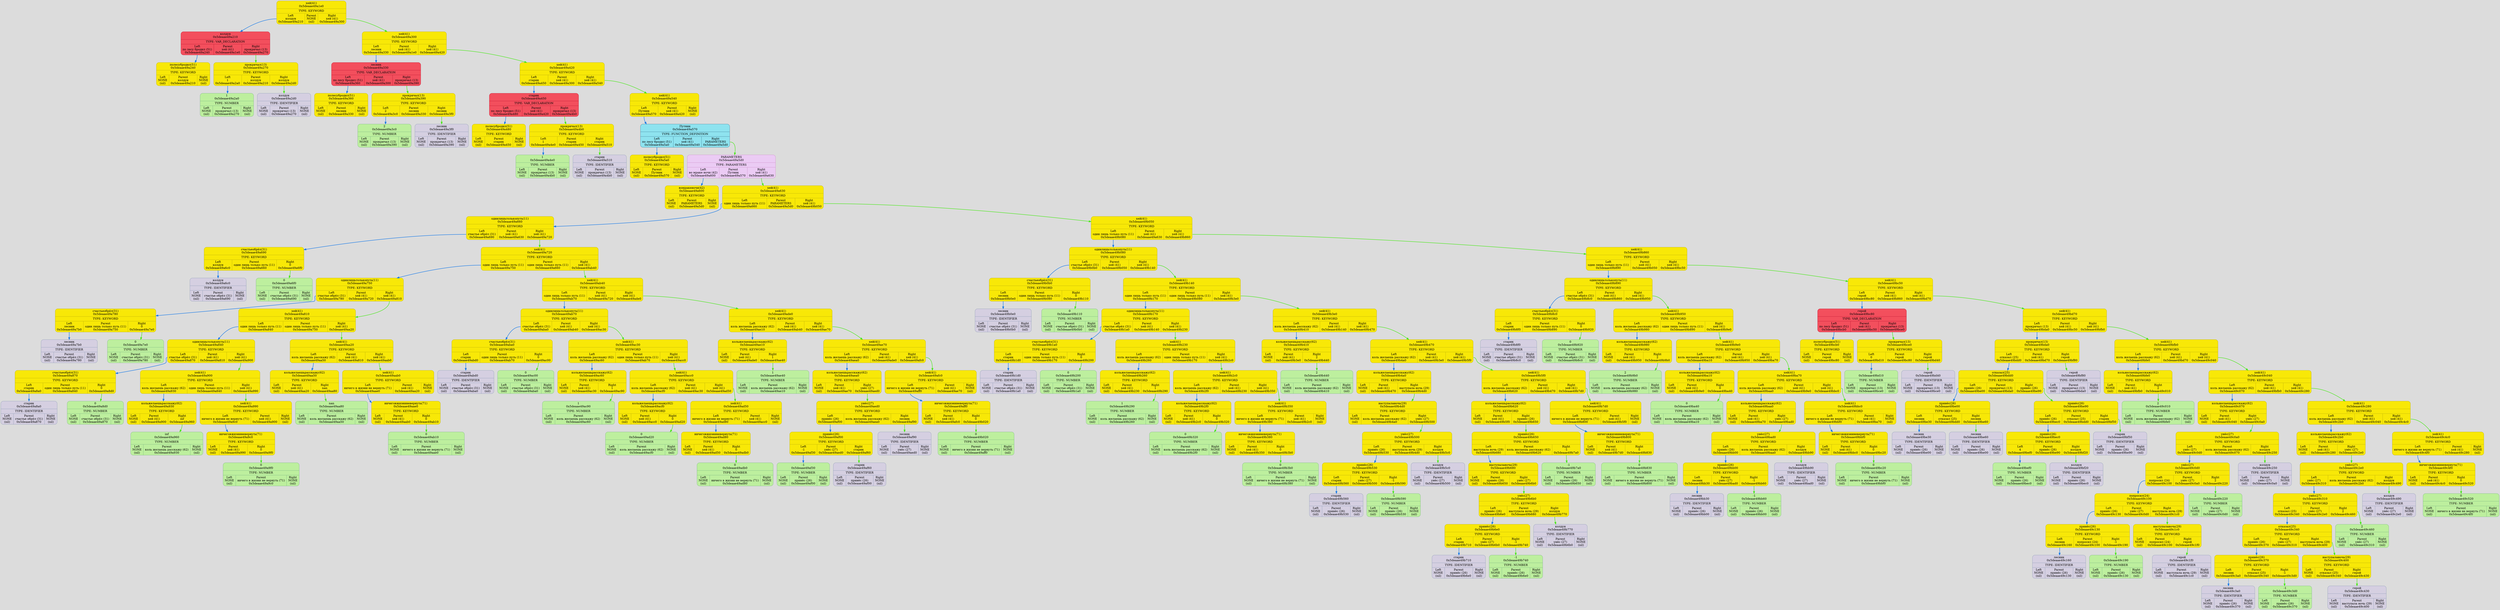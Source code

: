 digraph {
	fontname = "UbuntuMono";
	bgcolor = "#DCDCDC";

	node0x5deaae49a1e0 [ shape = Mrecord; style = filled; fillcolor = "#F8E807"; color = "#B6AA05"; fontcolor = "#000000"; label = " { хей (41)\n0x5deaae49a1e0 | TYPE: KEYWORD| { <left> Left\nколдун\n0x5deaae49a210 | Parent\nNONE\n(nil) | <right> Right\nхей (41)\n0x5deaae49a300 } } "; ];
	node0x5deaae49a1e0:<left> -> node0x5deaae49a210 [ style = "bold"; color = "#187AE8"; label = ""; ];
	node0x5deaae49a210 [ shape = Mrecord; style = filled; fillcolor = "#F34F5D"; color = "#BD132F"; fontcolor = "#000000"; label = " { колдун\n0x5deaae49a210 | TYPE: VAR_DECLARATION| { <left> Left\nпо лесу бродил (51)\n0x5deaae49a240 | Parent\nхей (41)\n0x5deaae49a1e0 | <right> Right\nпрокричал (13)\n0x5deaae49a270 } } "; ];
	node0x5deaae49a210:<left> -> node0x5deaae49a240 [ style = "bold"; color = "#187AE8"; label = ""; ];
	node0x5deaae49a240 [ shape = Mrecord; style = filled; fillcolor = "#F8E807"; color = "#B6AA05"; fontcolor = "#000000"; label = " { по лесу бродил (51)\n0x5deaae49a240 | TYPE: KEYWORD| { <left> Left\nNONE\n(nil) | Parent\nколдун\n0x5deaae49a210 | <right> Right\nNONE\n(nil) } } "; ];
	node0x5deaae49a270 [ shape = Mrecord; style = filled; fillcolor = "#F8E807"; color = "#B6AA05"; fontcolor = "#000000"; label = " { прокричал (13)\n0x5deaae49a270 | TYPE: KEYWORD| { <left> Left\n1\n0x5deaae49a2a0 | Parent\nколдун\n0x5deaae49a210 | <right> Right\nколдун\n0x5deaae49a2d0 } } "; ];
	node0x5deaae49a270:<left> -> node0x5deaae49a2a0 [ style = "bold"; color = "#187AE8"; label = ""; ];
	node0x5deaae49a2a0 [ shape = Mrecord; style = filled; fillcolor = "#BDEF9E"; color = "#74AF80"; fontcolor = "#000000"; label = " { 1\n0x5deaae49a2a0 | TYPE: NUMBER| { <left> Left\nNONE\n(nil) | Parent\nпрокричал (13)\n0x5deaae49a270 | <right> Right\nNONE\n(nil) } } "; ];
	node0x5deaae49a2d0 [ shape = Mrecord; style = filled; fillcolor = "#D5CFE1"; color = "#8797b2"; fontcolor = "#000000"; label = " { колдун\n0x5deaae49a2d0 | TYPE: IDENTIFIER| { <left> Left\nNONE\n(nil) | Parent\nпрокричал (13)\n0x5deaae49a270 | <right> Right\nNONE\n(nil) } } "; ];
	node0x5deaae49a270:<right> -> node0x5deaae49a2d0 [ style = "bold"; color = "#48E818"; label = ""; ];
	node0x5deaae49a210:<right> -> node0x5deaae49a270 [ style = "bold"; color = "#48E818"; label = ""; ];
	node0x5deaae49a300 [ shape = Mrecord; style = filled; fillcolor = "#F8E807"; color = "#B6AA05"; fontcolor = "#000000"; label = " { хей (41)\n0x5deaae49a300 | TYPE: KEYWORD| { <left> Left\nлесник\n0x5deaae49a330 | Parent\nхей (41)\n0x5deaae49a1e0 | <right> Right\nхей (41)\n0x5deaae49a420 } } "; ];
	node0x5deaae49a300:<left> -> node0x5deaae49a330 [ style = "bold"; color = "#187AE8"; label = ""; ];
	node0x5deaae49a330 [ shape = Mrecord; style = filled; fillcolor = "#F34F5D"; color = "#BD132F"; fontcolor = "#000000"; label = " { лесник\n0x5deaae49a330 | TYPE: VAR_DECLARATION| { <left> Left\nпо лесу бродил (51)\n0x5deaae49a360 | Parent\nхей (41)\n0x5deaae49a300 | <right> Right\nпрокричал (13)\n0x5deaae49a390 } } "; ];
	node0x5deaae49a330:<left> -> node0x5deaae49a360 [ style = "bold"; color = "#187AE8"; label = ""; ];
	node0x5deaae49a360 [ shape = Mrecord; style = filled; fillcolor = "#F8E807"; color = "#B6AA05"; fontcolor = "#000000"; label = " { по лесу бродил (51)\n0x5deaae49a360 | TYPE: KEYWORD| { <left> Left\nNONE\n(nil) | Parent\nлесник\n0x5deaae49a330 | <right> Right\nNONE\n(nil) } } "; ];
	node0x5deaae49a390 [ shape = Mrecord; style = filled; fillcolor = "#F8E807"; color = "#B6AA05"; fontcolor = "#000000"; label = " { прокричал (13)\n0x5deaae49a390 | TYPE: KEYWORD| { <left> Left\n2\n0x5deaae49a3c0 | Parent\nлесник\n0x5deaae49a330 | <right> Right\nлесник\n0x5deaae49a3f0 } } "; ];
	node0x5deaae49a390:<left> -> node0x5deaae49a3c0 [ style = "bold"; color = "#187AE8"; label = ""; ];
	node0x5deaae49a3c0 [ shape = Mrecord; style = filled; fillcolor = "#BDEF9E"; color = "#74AF80"; fontcolor = "#000000"; label = " { 2\n0x5deaae49a3c0 | TYPE: NUMBER| { <left> Left\nNONE\n(nil) | Parent\nпрокричал (13)\n0x5deaae49a390 | <right> Right\nNONE\n(nil) } } "; ];
	node0x5deaae49a3f0 [ shape = Mrecord; style = filled; fillcolor = "#D5CFE1"; color = "#8797b2"; fontcolor = "#000000"; label = " { лесник\n0x5deaae49a3f0 | TYPE: IDENTIFIER| { <left> Left\nNONE\n(nil) | Parent\nпрокричал (13)\n0x5deaae49a390 | <right> Right\nNONE\n(nil) } } "; ];
	node0x5deaae49a390:<right> -> node0x5deaae49a3f0 [ style = "bold"; color = "#48E818"; label = ""; ];
	node0x5deaae49a330:<right> -> node0x5deaae49a390 [ style = "bold"; color = "#48E818"; label = ""; ];
	node0x5deaae49a420 [ shape = Mrecord; style = filled; fillcolor = "#F8E807"; color = "#B6AA05"; fontcolor = "#000000"; label = " { хей (41)\n0x5deaae49a420 | TYPE: KEYWORD| { <left> Left\nстарик\n0x5deaae49a450 | Parent\nхей (41)\n0x5deaae49a300 | <right> Right\nхей (41)\n0x5deaae49a540 } } "; ];
	node0x5deaae49a420:<left> -> node0x5deaae49a450 [ style = "bold"; color = "#187AE8"; label = ""; ];
	node0x5deaae49a450 [ shape = Mrecord; style = filled; fillcolor = "#F34F5D"; color = "#BD132F"; fontcolor = "#000000"; label = " { старик\n0x5deaae49a450 | TYPE: VAR_DECLARATION| { <left> Left\nпо лесу бродил (51)\n0x5deaae49a480 | Parent\nхей (41)\n0x5deaae49a420 | <right> Right\nпрокричал (13)\n0x5deaae49a4b0 } } "; ];
	node0x5deaae49a450:<left> -> node0x5deaae49a480 [ style = "bold"; color = "#187AE8"; label = ""; ];
	node0x5deaae49a480 [ shape = Mrecord; style = filled; fillcolor = "#F8E807"; color = "#B6AA05"; fontcolor = "#000000"; label = " { по лесу бродил (51)\n0x5deaae49a480 | TYPE: KEYWORD| { <left> Left\nNONE\n(nil) | Parent\nстарик\n0x5deaae49a450 | <right> Right\nNONE\n(nil) } } "; ];
	node0x5deaae49a4b0 [ shape = Mrecord; style = filled; fillcolor = "#F8E807"; color = "#B6AA05"; fontcolor = "#000000"; label = " { прокричал (13)\n0x5deaae49a4b0 | TYPE: KEYWORD| { <left> Left\n1\n0x5deaae49a4e0 | Parent\nстарик\n0x5deaae49a450 | <right> Right\nстарик\n0x5deaae49a510 } } "; ];
	node0x5deaae49a4b0:<left> -> node0x5deaae49a4e0 [ style = "bold"; color = "#187AE8"; label = ""; ];
	node0x5deaae49a4e0 [ shape = Mrecord; style = filled; fillcolor = "#BDEF9E"; color = "#74AF80"; fontcolor = "#000000"; label = " { 1\n0x5deaae49a4e0 | TYPE: NUMBER| { <left> Left\nNONE\n(nil) | Parent\nпрокричал (13)\n0x5deaae49a4b0 | <right> Right\nNONE\n(nil) } } "; ];
	node0x5deaae49a510 [ shape = Mrecord; style = filled; fillcolor = "#D5CFE1"; color = "#8797b2"; fontcolor = "#000000"; label = " { старик\n0x5deaae49a510 | TYPE: IDENTIFIER| { <left> Left\nNONE\n(nil) | Parent\nпрокричал (13)\n0x5deaae49a4b0 | <right> Right\nNONE\n(nil) } } "; ];
	node0x5deaae49a4b0:<right> -> node0x5deaae49a510 [ style = "bold"; color = "#48E818"; label = ""; ];
	node0x5deaae49a450:<right> -> node0x5deaae49a4b0 [ style = "bold"; color = "#48E818"; label = ""; ];
	node0x5deaae49a540 [ shape = Mrecord; style = filled; fillcolor = "#F8E807"; color = "#B6AA05"; fontcolor = "#000000"; label = " { хей (41)\n0x5deaae49a540 | TYPE: KEYWORD| { <left> Left\nПутник\n0x5deaae49a570 | Parent\nхей (41)\n0x5deaae49a420 | <right> Right\nNONE\n(nil) } } "; ];
	node0x5deaae49a540:<left> -> node0x5deaae49a570 [ style = "bold"; color = "#187AE8"; label = ""; ];
	node0x5deaae49a570 [ shape = Mrecord; style = filled; fillcolor = "#8EE3EF"; color = "#37718E"; fontcolor = "#000000"; label = " { Путник\n0x5deaae49a570 | TYPE: FUNCTION_DEFINITION| { <left> Left\nпо лесу бродил (51)\n0x5deaae49a5a0 | Parent\nхей (41)\n0x5deaae49a540 | <right> Right\nPARAMETERS\n0x5deaae49a5d0 } } "; ];
	node0x5deaae49a570:<left> -> node0x5deaae49a5a0 [ style = "bold"; color = "#187AE8"; label = ""; ];
	node0x5deaae49a5a0 [ shape = Mrecord; style = filled; fillcolor = "#F8E807"; color = "#B6AA05"; fontcolor = "#000000"; label = " { по лесу бродил (51)\n0x5deaae49a5a0 | TYPE: KEYWORD| { <left> Left\nNONE\n(nil) | Parent\nПутник\n0x5deaae49a570 | <right> Right\nNONE\n(nil) } } "; ];
	node0x5deaae49a5d0 [ shape = Mrecord; style = filled; fillcolor = "#EBCBF4"; color = "#C986C3"; fontcolor = "#000000"; label = " { PARAMETERS\n0x5deaae49a5d0 | TYPE: PARAMETERS| { <left> Left\nво мраке ночи (42)\n0x5deaae49a600 | Parent\nПутник\n0x5deaae49a570 | <right> Right\nхей (41)\n0x5deaae49a630 } } "; ];
	node0x5deaae49a5d0:<left> -> node0x5deaae49a600 [ style = "bold"; color = "#187AE8"; label = ""; ];
	node0x5deaae49a600 [ shape = Mrecord; style = filled; fillcolor = "#F8E807"; color = "#B6AA05"; fontcolor = "#000000"; label = " { во мраке ночи (42)\n0x5deaae49a600 | TYPE: KEYWORD| { <left> Left\nNONE\n(nil) | Parent\nPARAMETERS\n0x5deaae49a5d0 | <right> Right\nNONE\n(nil) } } "; ];
	node0x5deaae49a630 [ shape = Mrecord; style = filled; fillcolor = "#F8E807"; color = "#B6AA05"; fontcolor = "#000000"; label = " { хей (41)\n0x5deaae49a630 | TYPE: KEYWORD| { <left> Left\nодин лишь только путь (11)\n0x5deaae49a660 | Parent\nPARAMETERS\n0x5deaae49a5d0 | <right> Right\nхей (41)\n0x5deaae49b050 } } "; ];
	node0x5deaae49a630:<left> -> node0x5deaae49a660 [ style = "bold"; color = "#187AE8"; label = ""; ];
	node0x5deaae49a660 [ shape = Mrecord; style = filled; fillcolor = "#F8E807"; color = "#B6AA05"; fontcolor = "#000000"; label = " { один лишь только путь (11)\n0x5deaae49a660 | TYPE: KEYWORD| { <left> Left\nсчастье обрёл (31)\n0x5deaae49a690 | Parent\nхей (41)\n0x5deaae49a630 | <right> Right\nхей (41)\n0x5deaae49a720 } } "; ];
	node0x5deaae49a660:<left> -> node0x5deaae49a690 [ style = "bold"; color = "#187AE8"; label = ""; ];
	node0x5deaae49a690 [ shape = Mrecord; style = filled; fillcolor = "#F8E807"; color = "#B6AA05"; fontcolor = "#000000"; label = " { счастье обрёл (31)\n0x5deaae49a690 | TYPE: KEYWORD| { <left> Left\nколдун\n0x5deaae49a6c0 | Parent\nодин лишь только путь (11)\n0x5deaae49a660 | <right> Right\n0\n0x5deaae49a6f0 } } "; ];
	node0x5deaae49a690:<left> -> node0x5deaae49a6c0 [ style = "bold"; color = "#187AE8"; label = ""; ];
	node0x5deaae49a6c0 [ shape = Mrecord; style = filled; fillcolor = "#D5CFE1"; color = "#8797b2"; fontcolor = "#000000"; label = " { колдун\n0x5deaae49a6c0 | TYPE: IDENTIFIER| { <left> Left\nNONE\n(nil) | Parent\nсчастье обрёл (31)\n0x5deaae49a690 | <right> Right\nNONE\n(nil) } } "; ];
	node0x5deaae49a6f0 [ shape = Mrecord; style = filled; fillcolor = "#BDEF9E"; color = "#74AF80"; fontcolor = "#000000"; label = " { 0\n0x5deaae49a6f0 | TYPE: NUMBER| { <left> Left\nNONE\n(nil) | Parent\nсчастье обрёл (31)\n0x5deaae49a690 | <right> Right\nNONE\n(nil) } } "; ];
	node0x5deaae49a690:<right> -> node0x5deaae49a6f0 [ style = "bold"; color = "#48E818"; label = ""; ];
	node0x5deaae49a720 [ shape = Mrecord; style = filled; fillcolor = "#F8E807"; color = "#B6AA05"; fontcolor = "#000000"; label = " { хей (41)\n0x5deaae49a720 | TYPE: KEYWORD| { <left> Left\nодин лишь только путь (11)\n0x5deaae49a750 | Parent\nодин лишь только путь (11)\n0x5deaae49a660 | <right> Right\nхей (41)\n0x5deaae49ab40 } } "; ];
	node0x5deaae49a720:<left> -> node0x5deaae49a750 [ style = "bold"; color = "#187AE8"; label = ""; ];
	node0x5deaae49a750 [ shape = Mrecord; style = filled; fillcolor = "#F8E807"; color = "#B6AA05"; fontcolor = "#000000"; label = " { один лишь только путь (11)\n0x5deaae49a750 | TYPE: KEYWORD| { <left> Left\nсчастье обрёл (31)\n0x5deaae49a780 | Parent\nхей (41)\n0x5deaae49a720 | <right> Right\nхей (41)\n0x5deaae49a810 } } "; ];
	node0x5deaae49a750:<left> -> node0x5deaae49a780 [ style = "bold"; color = "#187AE8"; label = ""; ];
	node0x5deaae49a780 [ shape = Mrecord; style = filled; fillcolor = "#F8E807"; color = "#B6AA05"; fontcolor = "#000000"; label = " { счастье обрёл (31)\n0x5deaae49a780 | TYPE: KEYWORD| { <left> Left\nлесник\n0x5deaae49a7b0 | Parent\nодин лишь только путь (11)\n0x5deaae49a750 | <right> Right\n0\n0x5deaae49a7e0 } } "; ];
	node0x5deaae49a780:<left> -> node0x5deaae49a7b0 [ style = "bold"; color = "#187AE8"; label = ""; ];
	node0x5deaae49a7b0 [ shape = Mrecord; style = filled; fillcolor = "#D5CFE1"; color = "#8797b2"; fontcolor = "#000000"; label = " { лесник\n0x5deaae49a7b0 | TYPE: IDENTIFIER| { <left> Left\nNONE\n(nil) | Parent\nсчастье обрёл (31)\n0x5deaae49a780 | <right> Right\nNONE\n(nil) } } "; ];
	node0x5deaae49a7e0 [ shape = Mrecord; style = filled; fillcolor = "#BDEF9E"; color = "#74AF80"; fontcolor = "#000000"; label = " { 0\n0x5deaae49a7e0 | TYPE: NUMBER| { <left> Left\nNONE\n(nil) | Parent\nсчастье обрёл (31)\n0x5deaae49a780 | <right> Right\nNONE\n(nil) } } "; ];
	node0x5deaae49a780:<right> -> node0x5deaae49a7e0 [ style = "bold"; color = "#48E818"; label = ""; ];
	node0x5deaae49a810 [ shape = Mrecord; style = filled; fillcolor = "#F8E807"; color = "#B6AA05"; fontcolor = "#000000"; label = " { хей (41)\n0x5deaae49a810 | TYPE: KEYWORD| { <left> Left\nодин лишь только путь (11)\n0x5deaae49a840 | Parent\nодин лишь только путь (11)\n0x5deaae49a750 | <right> Right\nхей (41)\n0x5deaae49aa20 } } "; ];
	node0x5deaae49a810:<left> -> node0x5deaae49a840 [ style = "bold"; color = "#187AE8"; label = ""; ];
	node0x5deaae49a840 [ shape = Mrecord; style = filled; fillcolor = "#F8E807"; color = "#B6AA05"; fontcolor = "#000000"; label = " { один лишь только путь (11)\n0x5deaae49a840 | TYPE: KEYWORD| { <left> Left\nсчастье обрёл (31)\n0x5deaae49a870 | Parent\nхей (41)\n0x5deaae49a810 | <right> Right\nхей (41)\n0x5deaae49a900 } } "; ];
	node0x5deaae49a840:<left> -> node0x5deaae49a870 [ style = "bold"; color = "#187AE8"; label = ""; ];
	node0x5deaae49a870 [ shape = Mrecord; style = filled; fillcolor = "#F8E807"; color = "#B6AA05"; fontcolor = "#000000"; label = " { счастье обрёл (31)\n0x5deaae49a870 | TYPE: KEYWORD| { <left> Left\nстарик\n0x5deaae49a8a0 | Parent\nодин лишь только путь (11)\n0x5deaae49a840 | <right> Right\n0\n0x5deaae49a8d0 } } "; ];
	node0x5deaae49a870:<left> -> node0x5deaae49a8a0 [ style = "bold"; color = "#187AE8"; label = ""; ];
	node0x5deaae49a8a0 [ shape = Mrecord; style = filled; fillcolor = "#D5CFE1"; color = "#8797b2"; fontcolor = "#000000"; label = " { старик\n0x5deaae49a8a0 | TYPE: IDENTIFIER| { <left> Left\nNONE\n(nil) | Parent\nсчастье обрёл (31)\n0x5deaae49a870 | <right> Right\nNONE\n(nil) } } "; ];
	node0x5deaae49a8d0 [ shape = Mrecord; style = filled; fillcolor = "#BDEF9E"; color = "#74AF80"; fontcolor = "#000000"; label = " { 0\n0x5deaae49a8d0 | TYPE: NUMBER| { <left> Left\nNONE\n(nil) | Parent\nсчастье обрёл (31)\n0x5deaae49a870 | <right> Right\nNONE\n(nil) } } "; ];
	node0x5deaae49a870:<right> -> node0x5deaae49a8d0 [ style = "bold"; color = "#48E818"; label = ""; ];
	node0x5deaae49a900 [ shape = Mrecord; style = filled; fillcolor = "#F8E807"; color = "#B6AA05"; fontcolor = "#000000"; label = " { хей (41)\n0x5deaae49a900 | TYPE: KEYWORD| { <left> Left\nколь желаешь расскажу (62)\n0x5deaae49a930 | Parent\nодин лишь только путь (11)\n0x5deaae49a840 | <right> Right\nхей (41)\n0x5deaae49a990 } } "; ];
	node0x5deaae49a900:<left> -> node0x5deaae49a930 [ style = "bold"; color = "#187AE8"; label = ""; ];
	node0x5deaae49a930 [ shape = Mrecord; style = filled; fillcolor = "#F8E807"; color = "#B6AA05"; fontcolor = "#000000"; label = " { коль желаешь расскажу (62)\n0x5deaae49a930 | TYPE: KEYWORD| { <left> Left\nNONE\n(nil) | Parent\nхей (41)\n0x5deaae49a900 | <right> Right\ninf\n0x5deaae49a960 } } "; ];
	node0x5deaae49a960 [ shape = Mrecord; style = filled; fillcolor = "#BDEF9E"; color = "#74AF80"; fontcolor = "#000000"; label = " { inf\n0x5deaae49a960 | TYPE: NUMBER| { <left> Left\nNONE\n(nil) | Parent\nколь желаешь расскажу (62)\n0x5deaae49a930 | <right> Right\nNONE\n(nil) } } "; ];
	node0x5deaae49a930:<right> -> node0x5deaae49a960 [ style = "bold"; color = "#48E818"; label = ""; ];
	node0x5deaae49a990 [ shape = Mrecord; style = filled; fillcolor = "#F8E807"; color = "#B6AA05"; fontcolor = "#000000"; label = " { хей (41)\n0x5deaae49a990 | TYPE: KEYWORD| { <left> Left\nничего в жизни не вернуть (71)\n0x5deaae49a9c0 | Parent\nхей (41)\n0x5deaae49a900 | <right> Right\nNONE\n(nil) } } "; ];
	node0x5deaae49a990:<left> -> node0x5deaae49a9c0 [ style = "bold"; color = "#187AE8"; label = ""; ];
	node0x5deaae49a9c0 [ shape = Mrecord; style = filled; fillcolor = "#F8E807"; color = "#B6AA05"; fontcolor = "#000000"; label = " { ничего в жизни не вернуть (71)\n0x5deaae49a9c0 | TYPE: KEYWORD| { <left> Left\nNONE\n(nil) | Parent\nхей (41)\n0x5deaae49a990 | <right> Right\n0\n0x5deaae49a9f0 } } "; ];
	node0x5deaae49a9f0 [ shape = Mrecord; style = filled; fillcolor = "#BDEF9E"; color = "#74AF80"; fontcolor = "#000000"; label = " { 0\n0x5deaae49a9f0 | TYPE: NUMBER| { <left> Left\nNONE\n(nil) | Parent\nничего в жизни не вернуть (71)\n0x5deaae49a9c0 | <right> Right\nNONE\n(nil) } } "; ];
	node0x5deaae49a9c0:<right> -> node0x5deaae49a9f0 [ style = "bold"; color = "#48E818"; label = ""; ];
	node0x5deaae49a900:<right> -> node0x5deaae49a990 [ style = "bold"; color = "#48E818"; label = ""; ];
	node0x5deaae49a840:<right> -> node0x5deaae49a900 [ style = "bold"; color = "#48E818"; label = ""; ];
	node0x5deaae49aa20 [ shape = Mrecord; style = filled; fillcolor = "#F8E807"; color = "#B6AA05"; fontcolor = "#000000"; label = " { хей (41)\n0x5deaae49aa20 | TYPE: KEYWORD| { <left> Left\nколь желаешь расскажу (62)\n0x5deaae49aa50 | Parent\nхей (41)\n0x5deaae49a810 | <right> Right\nхей (41)\n0x5deaae49aab0 } } "; ];
	node0x5deaae49aa20:<left> -> node0x5deaae49aa50 [ style = "bold"; color = "#187AE8"; label = ""; ];
	node0x5deaae49aa50 [ shape = Mrecord; style = filled; fillcolor = "#F8E807"; color = "#B6AA05"; fontcolor = "#000000"; label = " { коль желаешь расскажу (62)\n0x5deaae49aa50 | TYPE: KEYWORD| { <left> Left\nNONE\n(nil) | Parent\nхей (41)\n0x5deaae49aa20 | <right> Right\nnan\n0x5deaae49aa80 } } "; ];
	node0x5deaae49aa80 [ shape = Mrecord; style = filled; fillcolor = "#BDEF9E"; color = "#74AF80"; fontcolor = "#000000"; label = " { nan\n0x5deaae49aa80 | TYPE: NUMBER| { <left> Left\nNONE\n(nil) | Parent\nколь желаешь расскажу (62)\n0x5deaae49aa50 | <right> Right\nNONE\n(nil) } } "; ];
	node0x5deaae49aa50:<right> -> node0x5deaae49aa80 [ style = "bold"; color = "#48E818"; label = ""; ];
	node0x5deaae49aab0 [ shape = Mrecord; style = filled; fillcolor = "#F8E807"; color = "#B6AA05"; fontcolor = "#000000"; label = " { хей (41)\n0x5deaae49aab0 | TYPE: KEYWORD| { <left> Left\nничего в жизни не вернуть (71)\n0x5deaae49aae0 | Parent\nхей (41)\n0x5deaae49aa20 | <right> Right\nNONE\n(nil) } } "; ];
	node0x5deaae49aab0:<left> -> node0x5deaae49aae0 [ style = "bold"; color = "#187AE8"; label = ""; ];
	node0x5deaae49aae0 [ shape = Mrecord; style = filled; fillcolor = "#F8E807"; color = "#B6AA05"; fontcolor = "#000000"; label = " { ничего в жизни не вернуть (71)\n0x5deaae49aae0 | TYPE: KEYWORD| { <left> Left\nNONE\n(nil) | Parent\nхей (41)\n0x5deaae49aab0 | <right> Right\n0\n0x5deaae49ab10 } } "; ];
	node0x5deaae49ab10 [ shape = Mrecord; style = filled; fillcolor = "#BDEF9E"; color = "#74AF80"; fontcolor = "#000000"; label = " { 0\n0x5deaae49ab10 | TYPE: NUMBER| { <left> Left\nNONE\n(nil) | Parent\nничего в жизни не вернуть (71)\n0x5deaae49aae0 | <right> Right\nNONE\n(nil) } } "; ];
	node0x5deaae49aae0:<right> -> node0x5deaae49ab10 [ style = "bold"; color = "#48E818"; label = ""; ];
	node0x5deaae49aa20:<right> -> node0x5deaae49aab0 [ style = "bold"; color = "#48E818"; label = ""; ];
	node0x5deaae49a810:<right> -> node0x5deaae49aa20 [ style = "bold"; color = "#48E818"; label = ""; ];
	node0x5deaae49a750:<right> -> node0x5deaae49a810 [ style = "bold"; color = "#48E818"; label = ""; ];
	node0x5deaae49ab40 [ shape = Mrecord; style = filled; fillcolor = "#F8E807"; color = "#B6AA05"; fontcolor = "#000000"; label = " { хей (41)\n0x5deaae49ab40 | TYPE: KEYWORD| { <left> Left\nодин лишь только путь (11)\n0x5deaae49ab70 | Parent\nхей (41)\n0x5deaae49a720 | <right> Right\nхей (41)\n0x5deaae49ade0 } } "; ];
	node0x5deaae49ab40:<left> -> node0x5deaae49ab70 [ style = "bold"; color = "#187AE8"; label = ""; ];
	node0x5deaae49ab70 [ shape = Mrecord; style = filled; fillcolor = "#F8E807"; color = "#B6AA05"; fontcolor = "#000000"; label = " { один лишь только путь (11)\n0x5deaae49ab70 | TYPE: KEYWORD| { <left> Left\nсчастье обрёл (31)\n0x5deaae49aba0 | Parent\nхей (41)\n0x5deaae49ab40 | <right> Right\nхей (41)\n0x5deaae49ac30 } } "; ];
	node0x5deaae49ab70:<left> -> node0x5deaae49aba0 [ style = "bold"; color = "#187AE8"; label = ""; ];
	node0x5deaae49aba0 [ shape = Mrecord; style = filled; fillcolor = "#F8E807"; color = "#B6AA05"; fontcolor = "#000000"; label = " { счастье обрёл (31)\n0x5deaae49aba0 | TYPE: KEYWORD| { <left> Left\nстарик\n0x5deaae49abd0 | Parent\nодин лишь только путь (11)\n0x5deaae49ab70 | <right> Right\n0\n0x5deaae49ac00 } } "; ];
	node0x5deaae49aba0:<left> -> node0x5deaae49abd0 [ style = "bold"; color = "#187AE8"; label = ""; ];
	node0x5deaae49abd0 [ shape = Mrecord; style = filled; fillcolor = "#D5CFE1"; color = "#8797b2"; fontcolor = "#000000"; label = " { старик\n0x5deaae49abd0 | TYPE: IDENTIFIER| { <left> Left\nNONE\n(nil) | Parent\nсчастье обрёл (31)\n0x5deaae49aba0 | <right> Right\nNONE\n(nil) } } "; ];
	node0x5deaae49ac00 [ shape = Mrecord; style = filled; fillcolor = "#BDEF9E"; color = "#74AF80"; fontcolor = "#000000"; label = " { 0\n0x5deaae49ac00 | TYPE: NUMBER| { <left> Left\nNONE\n(nil) | Parent\nсчастье обрёл (31)\n0x5deaae49aba0 | <right> Right\nNONE\n(nil) } } "; ];
	node0x5deaae49aba0:<right> -> node0x5deaae49ac00 [ style = "bold"; color = "#48E818"; label = ""; ];
	node0x5deaae49ac30 [ shape = Mrecord; style = filled; fillcolor = "#F8E807"; color = "#B6AA05"; fontcolor = "#000000"; label = " { хей (41)\n0x5deaae49ac30 | TYPE: KEYWORD| { <left> Left\nколь желаешь расскажу (62)\n0x5deaae49ac60 | Parent\nодин лишь только путь (11)\n0x5deaae49ab70 | <right> Right\nхей (41)\n0x5deaae49acc0 } } "; ];
	node0x5deaae49ac30:<left> -> node0x5deaae49ac60 [ style = "bold"; color = "#187AE8"; label = ""; ];
	node0x5deaae49ac60 [ shape = Mrecord; style = filled; fillcolor = "#F8E807"; color = "#B6AA05"; fontcolor = "#000000"; label = " { коль желаешь расскажу (62)\n0x5deaae49ac60 | TYPE: KEYWORD| { <left> Left\nNONE\n(nil) | Parent\nхей (41)\n0x5deaae49ac30 | <right> Right\n1\n0x5deaae49ac90 } } "; ];
	node0x5deaae49ac90 [ shape = Mrecord; style = filled; fillcolor = "#BDEF9E"; color = "#74AF80"; fontcolor = "#000000"; label = " { 1\n0x5deaae49ac90 | TYPE: NUMBER| { <left> Left\nNONE\n(nil) | Parent\nколь желаешь расскажу (62)\n0x5deaae49ac60 | <right> Right\nNONE\n(nil) } } "; ];
	node0x5deaae49ac60:<right> -> node0x5deaae49ac90 [ style = "bold"; color = "#48E818"; label = ""; ];
	node0x5deaae49acc0 [ shape = Mrecord; style = filled; fillcolor = "#F8E807"; color = "#B6AA05"; fontcolor = "#000000"; label = " { хей (41)\n0x5deaae49acc0 | TYPE: KEYWORD| { <left> Left\nколь желаешь расскажу (62)\n0x5deaae49acf0 | Parent\nхей (41)\n0x5deaae49ac30 | <right> Right\nхей (41)\n0x5deaae49ad50 } } "; ];
	node0x5deaae49acc0:<left> -> node0x5deaae49acf0 [ style = "bold"; color = "#187AE8"; label = ""; ];
	node0x5deaae49acf0 [ shape = Mrecord; style = filled; fillcolor = "#F8E807"; color = "#B6AA05"; fontcolor = "#000000"; label = " { коль желаешь расскажу (62)\n0x5deaae49acf0 | TYPE: KEYWORD| { <left> Left\nNONE\n(nil) | Parent\nхей (41)\n0x5deaae49acc0 | <right> Right\n0\n0x5deaae49ad20 } } "; ];
	node0x5deaae49ad20 [ shape = Mrecord; style = filled; fillcolor = "#BDEF9E"; color = "#74AF80"; fontcolor = "#000000"; label = " { 0\n0x5deaae49ad20 | TYPE: NUMBER| { <left> Left\nNONE\n(nil) | Parent\nколь желаешь расскажу (62)\n0x5deaae49acf0 | <right> Right\nNONE\n(nil) } } "; ];
	node0x5deaae49acf0:<right> -> node0x5deaae49ad20 [ style = "bold"; color = "#48E818"; label = ""; ];
	node0x5deaae49ad50 [ shape = Mrecord; style = filled; fillcolor = "#F8E807"; color = "#B6AA05"; fontcolor = "#000000"; label = " { хей (41)\n0x5deaae49ad50 | TYPE: KEYWORD| { <left> Left\nничего в жизни не вернуть (71)\n0x5deaae49ad80 | Parent\nхей (41)\n0x5deaae49acc0 | <right> Right\nNONE\n(nil) } } "; ];
	node0x5deaae49ad50:<left> -> node0x5deaae49ad80 [ style = "bold"; color = "#187AE8"; label = ""; ];
	node0x5deaae49ad80 [ shape = Mrecord; style = filled; fillcolor = "#F8E807"; color = "#B6AA05"; fontcolor = "#000000"; label = " { ничего в жизни не вернуть (71)\n0x5deaae49ad80 | TYPE: KEYWORD| { <left> Left\nNONE\n(nil) | Parent\nхей (41)\n0x5deaae49ad50 | <right> Right\n0\n0x5deaae49adb0 } } "; ];
	node0x5deaae49adb0 [ shape = Mrecord; style = filled; fillcolor = "#BDEF9E"; color = "#74AF80"; fontcolor = "#000000"; label = " { 0\n0x5deaae49adb0 | TYPE: NUMBER| { <left> Left\nNONE\n(nil) | Parent\nничего в жизни не вернуть (71)\n0x5deaae49ad80 | <right> Right\nNONE\n(nil) } } "; ];
	node0x5deaae49ad80:<right> -> node0x5deaae49adb0 [ style = "bold"; color = "#48E818"; label = ""; ];
	node0x5deaae49acc0:<right> -> node0x5deaae49ad50 [ style = "bold"; color = "#48E818"; label = ""; ];
	node0x5deaae49ac30:<right> -> node0x5deaae49acc0 [ style = "bold"; color = "#48E818"; label = ""; ];
	node0x5deaae49ab70:<right> -> node0x5deaae49ac30 [ style = "bold"; color = "#48E818"; label = ""; ];
	node0x5deaae49ade0 [ shape = Mrecord; style = filled; fillcolor = "#F8E807"; color = "#B6AA05"; fontcolor = "#000000"; label = " { хей (41)\n0x5deaae49ade0 | TYPE: KEYWORD| { <left> Left\nколь желаешь расскажу (62)\n0x5deaae49ae10 | Parent\nхей (41)\n0x5deaae49ab40 | <right> Right\nхей (41)\n0x5deaae49ae70 } } "; ];
	node0x5deaae49ade0:<left> -> node0x5deaae49ae10 [ style = "bold"; color = "#187AE8"; label = ""; ];
	node0x5deaae49ae10 [ shape = Mrecord; style = filled; fillcolor = "#F8E807"; color = "#B6AA05"; fontcolor = "#000000"; label = " { коль желаешь расскажу (62)\n0x5deaae49ae10 | TYPE: KEYWORD| { <left> Left\nNONE\n(nil) | Parent\nхей (41)\n0x5deaae49ade0 | <right> Right\n1\n0x5deaae49ae40 } } "; ];
	node0x5deaae49ae40 [ shape = Mrecord; style = filled; fillcolor = "#BDEF9E"; color = "#74AF80"; fontcolor = "#000000"; label = " { 1\n0x5deaae49ae40 | TYPE: NUMBER| { <left> Left\nNONE\n(nil) | Parent\nколь желаешь расскажу (62)\n0x5deaae49ae10 | <right> Right\nNONE\n(nil) } } "; ];
	node0x5deaae49ae10:<right> -> node0x5deaae49ae40 [ style = "bold"; color = "#48E818"; label = ""; ];
	node0x5deaae49ae70 [ shape = Mrecord; style = filled; fillcolor = "#F8E807"; color = "#B6AA05"; fontcolor = "#000000"; label = " { хей (41)\n0x5deaae49ae70 | TYPE: KEYWORD| { <left> Left\nколь желаешь расскажу (62)\n0x5deaae49aea0 | Parent\nхей (41)\n0x5deaae49ade0 | <right> Right\nхей (41)\n0x5deaae49afc0 } } "; ];
	node0x5deaae49ae70:<left> -> node0x5deaae49aea0 [ style = "bold"; color = "#187AE8"; label = ""; ];
	node0x5deaae49aea0 [ shape = Mrecord; style = filled; fillcolor = "#F8E807"; color = "#B6AA05"; fontcolor = "#000000"; label = " { коль желаешь расскажу (62)\n0x5deaae49aea0 | TYPE: KEYWORD| { <left> Left\nNONE\n(nil) | Parent\nхей (41)\n0x5deaae49ae70 | <right> Right\nунёс (27)\n0x5deaae49aed0 } } "; ];
	node0x5deaae49aed0 [ shape = Mrecord; style = filled; fillcolor = "#F8E807"; color = "#B6AA05"; fontcolor = "#000000"; label = " { унёс (27)\n0x5deaae49aed0 | TYPE: KEYWORD| { <left> Left\nпринёс (26)\n0x5deaae49af00 | Parent\nколь желаешь расскажу (62)\n0x5deaae49aea0 | <right> Right\nлесник\n0x5deaae49af90 } } "; ];
	node0x5deaae49aed0:<left> -> node0x5deaae49af00 [ style = "bold"; color = "#187AE8"; label = ""; ];
	node0x5deaae49af00 [ shape = Mrecord; style = filled; fillcolor = "#F8E807"; color = "#B6AA05"; fontcolor = "#000000"; label = " { принёс (26)\n0x5deaae49af00 | TYPE: KEYWORD| { <left> Left\n-1\n0x5deaae49af30 | Parent\nунёс (27)\n0x5deaae49aed0 | <right> Right\nстарик\n0x5deaae49af60 } } "; ];
	node0x5deaae49af00:<left> -> node0x5deaae49af30 [ style = "bold"; color = "#187AE8"; label = ""; ];
	node0x5deaae49af30 [ shape = Mrecord; style = filled; fillcolor = "#BDEF9E"; color = "#74AF80"; fontcolor = "#000000"; label = " { -1\n0x5deaae49af30 | TYPE: NUMBER| { <left> Left\nNONE\n(nil) | Parent\nпринёс (26)\n0x5deaae49af00 | <right> Right\nNONE\n(nil) } } "; ];
	node0x5deaae49af60 [ shape = Mrecord; style = filled; fillcolor = "#D5CFE1"; color = "#8797b2"; fontcolor = "#000000"; label = " { старик\n0x5deaae49af60 | TYPE: IDENTIFIER| { <left> Left\nNONE\n(nil) | Parent\nпринёс (26)\n0x5deaae49af00 | <right> Right\nNONE\n(nil) } } "; ];
	node0x5deaae49af00:<right> -> node0x5deaae49af60 [ style = "bold"; color = "#48E818"; label = ""; ];
	node0x5deaae49af90 [ shape = Mrecord; style = filled; fillcolor = "#D5CFE1"; color = "#8797b2"; fontcolor = "#000000"; label = " { лесник\n0x5deaae49af90 | TYPE: IDENTIFIER| { <left> Left\nNONE\n(nil) | Parent\nунёс (27)\n0x5deaae49aed0 | <right> Right\nNONE\n(nil) } } "; ];
	node0x5deaae49aed0:<right> -> node0x5deaae49af90 [ style = "bold"; color = "#48E818"; label = ""; ];
	node0x5deaae49aea0:<right> -> node0x5deaae49aed0 [ style = "bold"; color = "#48E818"; label = ""; ];
	node0x5deaae49afc0 [ shape = Mrecord; style = filled; fillcolor = "#F8E807"; color = "#B6AA05"; fontcolor = "#000000"; label = " { хей (41)\n0x5deaae49afc0 | TYPE: KEYWORD| { <left> Left\nничего в жизни не вернуть (71)\n0x5deaae49aff0 | Parent\nхей (41)\n0x5deaae49ae70 | <right> Right\nNONE\n(nil) } } "; ];
	node0x5deaae49afc0:<left> -> node0x5deaae49aff0 [ style = "bold"; color = "#187AE8"; label = ""; ];
	node0x5deaae49aff0 [ shape = Mrecord; style = filled; fillcolor = "#F8E807"; color = "#B6AA05"; fontcolor = "#000000"; label = " { ничего в жизни не вернуть (71)\n0x5deaae49aff0 | TYPE: KEYWORD| { <left> Left\nNONE\n(nil) | Parent\nхей (41)\n0x5deaae49afc0 | <right> Right\n0\n0x5deaae49b020 } } "; ];
	node0x5deaae49b020 [ shape = Mrecord; style = filled; fillcolor = "#BDEF9E"; color = "#74AF80"; fontcolor = "#000000"; label = " { 0\n0x5deaae49b020 | TYPE: NUMBER| { <left> Left\nNONE\n(nil) | Parent\nничего в жизни не вернуть (71)\n0x5deaae49aff0 | <right> Right\nNONE\n(nil) } } "; ];
	node0x5deaae49aff0:<right> -> node0x5deaae49b020 [ style = "bold"; color = "#48E818"; label = ""; ];
	node0x5deaae49ae70:<right> -> node0x5deaae49afc0 [ style = "bold"; color = "#48E818"; label = ""; ];
	node0x5deaae49ade0:<right> -> node0x5deaae49ae70 [ style = "bold"; color = "#48E818"; label = ""; ];
	node0x5deaae49ab40:<right> -> node0x5deaae49ade0 [ style = "bold"; color = "#48E818"; label = ""; ];
	node0x5deaae49a720:<right> -> node0x5deaae49ab40 [ style = "bold"; color = "#48E818"; label = ""; ];
	node0x5deaae49a660:<right> -> node0x5deaae49a720 [ style = "bold"; color = "#48E818"; label = ""; ];
	node0x5deaae49b050 [ shape = Mrecord; style = filled; fillcolor = "#F8E807"; color = "#B6AA05"; fontcolor = "#000000"; label = " { хей (41)\n0x5deaae49b050 | TYPE: KEYWORD| { <left> Left\nодин лишь только путь (11)\n0x5deaae49b080 | Parent\nхей (41)\n0x5deaae49a630 | <right> Right\nхей (41)\n0x5deaae49b860 } } "; ];
	node0x5deaae49b050:<left> -> node0x5deaae49b080 [ style = "bold"; color = "#187AE8"; label = ""; ];
	node0x5deaae49b080 [ shape = Mrecord; style = filled; fillcolor = "#F8E807"; color = "#B6AA05"; fontcolor = "#000000"; label = " { один лишь только путь (11)\n0x5deaae49b080 | TYPE: KEYWORD| { <left> Left\nсчастье обрёл (31)\n0x5deaae49b0b0 | Parent\nхей (41)\n0x5deaae49b050 | <right> Right\nхей (41)\n0x5deaae49b140 } } "; ];
	node0x5deaae49b080:<left> -> node0x5deaae49b0b0 [ style = "bold"; color = "#187AE8"; label = ""; ];
	node0x5deaae49b0b0 [ shape = Mrecord; style = filled; fillcolor = "#F8E807"; color = "#B6AA05"; fontcolor = "#000000"; label = " { счастье обрёл (31)\n0x5deaae49b0b0 | TYPE: KEYWORD| { <left> Left\nлесник\n0x5deaae49b0e0 | Parent\nодин лишь только путь (11)\n0x5deaae49b080 | <right> Right\n0\n0x5deaae49b110 } } "; ];
	node0x5deaae49b0b0:<left> -> node0x5deaae49b0e0 [ style = "bold"; color = "#187AE8"; label = ""; ];
	node0x5deaae49b0e0 [ shape = Mrecord; style = filled; fillcolor = "#D5CFE1"; color = "#8797b2"; fontcolor = "#000000"; label = " { лесник\n0x5deaae49b0e0 | TYPE: IDENTIFIER| { <left> Left\nNONE\n(nil) | Parent\nсчастье обрёл (31)\n0x5deaae49b0b0 | <right> Right\nNONE\n(nil) } } "; ];
	node0x5deaae49b110 [ shape = Mrecord; style = filled; fillcolor = "#BDEF9E"; color = "#74AF80"; fontcolor = "#000000"; label = " { 0\n0x5deaae49b110 | TYPE: NUMBER| { <left> Left\nNONE\n(nil) | Parent\nсчастье обрёл (31)\n0x5deaae49b0b0 | <right> Right\nNONE\n(nil) } } "; ];
	node0x5deaae49b0b0:<right> -> node0x5deaae49b110 [ style = "bold"; color = "#48E818"; label = ""; ];
	node0x5deaae49b140 [ shape = Mrecord; style = filled; fillcolor = "#F8E807"; color = "#B6AA05"; fontcolor = "#000000"; label = " { хей (41)\n0x5deaae49b140 | TYPE: KEYWORD| { <left> Left\nодин лишь только путь (11)\n0x5deaae49b170 | Parent\nодин лишь только путь (11)\n0x5deaae49b080 | <right> Right\nхей (41)\n0x5deaae49b3e0 } } "; ];
	node0x5deaae49b140:<left> -> node0x5deaae49b170 [ style = "bold"; color = "#187AE8"; label = ""; ];
	node0x5deaae49b170 [ shape = Mrecord; style = filled; fillcolor = "#F8E807"; color = "#B6AA05"; fontcolor = "#000000"; label = " { один лишь только путь (11)\n0x5deaae49b170 | TYPE: KEYWORD| { <left> Left\nсчастье обрёл (31)\n0x5deaae49b1a0 | Parent\nхей (41)\n0x5deaae49b140 | <right> Right\nхей (41)\n0x5deaae49b230 } } "; ];
	node0x5deaae49b170:<left> -> node0x5deaae49b1a0 [ style = "bold"; color = "#187AE8"; label = ""; ];
	node0x5deaae49b1a0 [ shape = Mrecord; style = filled; fillcolor = "#F8E807"; color = "#B6AA05"; fontcolor = "#000000"; label = " { счастье обрёл (31)\n0x5deaae49b1a0 | TYPE: KEYWORD| { <left> Left\nстарик\n0x5deaae49b1d0 | Parent\nодин лишь только путь (11)\n0x5deaae49b170 | <right> Right\n0\n0x5deaae49b200 } } "; ];
	node0x5deaae49b1a0:<left> -> node0x5deaae49b1d0 [ style = "bold"; color = "#187AE8"; label = ""; ];
	node0x5deaae49b1d0 [ shape = Mrecord; style = filled; fillcolor = "#D5CFE1"; color = "#8797b2"; fontcolor = "#000000"; label = " { старик\n0x5deaae49b1d0 | TYPE: IDENTIFIER| { <left> Left\nNONE\n(nil) | Parent\nсчастье обрёл (31)\n0x5deaae49b1a0 | <right> Right\nNONE\n(nil) } } "; ];
	node0x5deaae49b200 [ shape = Mrecord; style = filled; fillcolor = "#BDEF9E"; color = "#74AF80"; fontcolor = "#000000"; label = " { 0\n0x5deaae49b200 | TYPE: NUMBER| { <left> Left\nNONE\n(nil) | Parent\nсчастье обрёл (31)\n0x5deaae49b1a0 | <right> Right\nNONE\n(nil) } } "; ];
	node0x5deaae49b1a0:<right> -> node0x5deaae49b200 [ style = "bold"; color = "#48E818"; label = ""; ];
	node0x5deaae49b230 [ shape = Mrecord; style = filled; fillcolor = "#F8E807"; color = "#B6AA05"; fontcolor = "#000000"; label = " { хей (41)\n0x5deaae49b230 | TYPE: KEYWORD| { <left> Left\nколь желаешь расскажу (62)\n0x5deaae49b260 | Parent\nодин лишь только путь (11)\n0x5deaae49b170 | <right> Right\nхей (41)\n0x5deaae49b2c0 } } "; ];
	node0x5deaae49b230:<left> -> node0x5deaae49b260 [ style = "bold"; color = "#187AE8"; label = ""; ];
	node0x5deaae49b260 [ shape = Mrecord; style = filled; fillcolor = "#F8E807"; color = "#B6AA05"; fontcolor = "#000000"; label = " { коль желаешь расскажу (62)\n0x5deaae49b260 | TYPE: KEYWORD| { <left> Left\nNONE\n(nil) | Parent\nхей (41)\n0x5deaae49b230 | <right> Right\n1\n0x5deaae49b290 } } "; ];
	node0x5deaae49b290 [ shape = Mrecord; style = filled; fillcolor = "#BDEF9E"; color = "#74AF80"; fontcolor = "#000000"; label = " { 1\n0x5deaae49b290 | TYPE: NUMBER| { <left> Left\nNONE\n(nil) | Parent\nколь желаешь расскажу (62)\n0x5deaae49b260 | <right> Right\nNONE\n(nil) } } "; ];
	node0x5deaae49b260:<right> -> node0x5deaae49b290 [ style = "bold"; color = "#48E818"; label = ""; ];
	node0x5deaae49b2c0 [ shape = Mrecord; style = filled; fillcolor = "#F8E807"; color = "#B6AA05"; fontcolor = "#000000"; label = " { хей (41)\n0x5deaae49b2c0 | TYPE: KEYWORD| { <left> Left\nколь желаешь расскажу (62)\n0x5deaae49b2f0 | Parent\nхей (41)\n0x5deaae49b230 | <right> Right\nхей (41)\n0x5deaae49b350 } } "; ];
	node0x5deaae49b2c0:<left> -> node0x5deaae49b2f0 [ style = "bold"; color = "#187AE8"; label = ""; ];
	node0x5deaae49b2f0 [ shape = Mrecord; style = filled; fillcolor = "#F8E807"; color = "#B6AA05"; fontcolor = "#000000"; label = " { коль желаешь расскажу (62)\n0x5deaae49b2f0 | TYPE: KEYWORD| { <left> Left\nNONE\n(nil) | Parent\nхей (41)\n0x5deaae49b2c0 | <right> Right\n0\n0x5deaae49b320 } } "; ];
	node0x5deaae49b320 [ shape = Mrecord; style = filled; fillcolor = "#BDEF9E"; color = "#74AF80"; fontcolor = "#000000"; label = " { 0\n0x5deaae49b320 | TYPE: NUMBER| { <left> Left\nNONE\n(nil) | Parent\nколь желаешь расскажу (62)\n0x5deaae49b2f0 | <right> Right\nNONE\n(nil) } } "; ];
	node0x5deaae49b2f0:<right> -> node0x5deaae49b320 [ style = "bold"; color = "#48E818"; label = ""; ];
	node0x5deaae49b350 [ shape = Mrecord; style = filled; fillcolor = "#F8E807"; color = "#B6AA05"; fontcolor = "#000000"; label = " { хей (41)\n0x5deaae49b350 | TYPE: KEYWORD| { <left> Left\nничего в жизни не вернуть (71)\n0x5deaae49b380 | Parent\nхей (41)\n0x5deaae49b2c0 | <right> Right\nNONE\n(nil) } } "; ];
	node0x5deaae49b350:<left> -> node0x5deaae49b380 [ style = "bold"; color = "#187AE8"; label = ""; ];
	node0x5deaae49b380 [ shape = Mrecord; style = filled; fillcolor = "#F8E807"; color = "#B6AA05"; fontcolor = "#000000"; label = " { ничего в жизни не вернуть (71)\n0x5deaae49b380 | TYPE: KEYWORD| { <left> Left\nNONE\n(nil) | Parent\nхей (41)\n0x5deaae49b350 | <right> Right\n0\n0x5deaae49b3b0 } } "; ];
	node0x5deaae49b3b0 [ shape = Mrecord; style = filled; fillcolor = "#BDEF9E"; color = "#74AF80"; fontcolor = "#000000"; label = " { 0\n0x5deaae49b3b0 | TYPE: NUMBER| { <left> Left\nNONE\n(nil) | Parent\nничего в жизни не вернуть (71)\n0x5deaae49b380 | <right> Right\nNONE\n(nil) } } "; ];
	node0x5deaae49b380:<right> -> node0x5deaae49b3b0 [ style = "bold"; color = "#48E818"; label = ""; ];
	node0x5deaae49b2c0:<right> -> node0x5deaae49b350 [ style = "bold"; color = "#48E818"; label = ""; ];
	node0x5deaae49b230:<right> -> node0x5deaae49b2c0 [ style = "bold"; color = "#48E818"; label = ""; ];
	node0x5deaae49b170:<right> -> node0x5deaae49b230 [ style = "bold"; color = "#48E818"; label = ""; ];
	node0x5deaae49b3e0 [ shape = Mrecord; style = filled; fillcolor = "#F8E807"; color = "#B6AA05"; fontcolor = "#000000"; label = " { хей (41)\n0x5deaae49b3e0 | TYPE: KEYWORD| { <left> Left\nколь желаешь расскажу (62)\n0x5deaae49b410 | Parent\nхей (41)\n0x5deaae49b140 | <right> Right\nхей (41)\n0x5deaae49b470 } } "; ];
	node0x5deaae49b3e0:<left> -> node0x5deaae49b410 [ style = "bold"; color = "#187AE8"; label = ""; ];
	node0x5deaae49b410 [ shape = Mrecord; style = filled; fillcolor = "#F8E807"; color = "#B6AA05"; fontcolor = "#000000"; label = " { коль желаешь расскажу (62)\n0x5deaae49b410 | TYPE: KEYWORD| { <left> Left\nNONE\n(nil) | Parent\nхей (41)\n0x5deaae49b3e0 | <right> Right\n2\n0x5deaae49b440 } } "; ];
	node0x5deaae49b440 [ shape = Mrecord; style = filled; fillcolor = "#BDEF9E"; color = "#74AF80"; fontcolor = "#000000"; label = " { 2\n0x5deaae49b440 | TYPE: NUMBER| { <left> Left\nNONE\n(nil) | Parent\nколь желаешь расскажу (62)\n0x5deaae49b410 | <right> Right\nNONE\n(nil) } } "; ];
	node0x5deaae49b410:<right> -> node0x5deaae49b440 [ style = "bold"; color = "#48E818"; label = ""; ];
	node0x5deaae49b470 [ shape = Mrecord; style = filled; fillcolor = "#F8E807"; color = "#B6AA05"; fontcolor = "#000000"; label = " { хей (41)\n0x5deaae49b470 | TYPE: KEYWORD| { <left> Left\nколь желаешь расскажу (62)\n0x5deaae49b4a0 | Parent\nхей (41)\n0x5deaae49b3e0 | <right> Right\nхей (41)\n0x5deaae49b5f0 } } "; ];
	node0x5deaae49b470:<left> -> node0x5deaae49b4a0 [ style = "bold"; color = "#187AE8"; label = ""; ];
	node0x5deaae49b4a0 [ shape = Mrecord; style = filled; fillcolor = "#F8E807"; color = "#B6AA05"; fontcolor = "#000000"; label = " { коль желаешь расскажу (62)\n0x5deaae49b4a0 | TYPE: KEYWORD| { <left> Left\nNONE\n(nil) | Parent\nхей (41)\n0x5deaae49b470 | <right> Right\nнаступала ночь (29)\n0x5deaae49b4d0 } } "; ];
	node0x5deaae49b4d0 [ shape = Mrecord; style = filled; fillcolor = "#F8E807"; color = "#B6AA05"; fontcolor = "#000000"; label = " { наступала ночь (29)\n0x5deaae49b4d0 | TYPE: KEYWORD| { <left> Left\nNONE\n(nil) | Parent\nколь желаешь расскажу (62)\n0x5deaae49b4a0 | <right> Right\nунёс (27)\n0x5deaae49b500 } } "; ];
	node0x5deaae49b500 [ shape = Mrecord; style = filled; fillcolor = "#F8E807"; color = "#B6AA05"; fontcolor = "#000000"; label = " { унёс (27)\n0x5deaae49b500 | TYPE: KEYWORD| { <left> Left\nпринёс (26)\n0x5deaae49b530 | Parent\nнаступала ночь (29)\n0x5deaae49b4d0 | <right> Right\nколдун\n0x5deaae49b5c0 } } "; ];
	node0x5deaae49b500:<left> -> node0x5deaae49b530 [ style = "bold"; color = "#187AE8"; label = ""; ];
	node0x5deaae49b530 [ shape = Mrecord; style = filled; fillcolor = "#F8E807"; color = "#B6AA05"; fontcolor = "#000000"; label = " { принёс (26)\n0x5deaae49b530 | TYPE: KEYWORD| { <left> Left\nстарик\n0x5deaae49b560 | Parent\nунёс (27)\n0x5deaae49b500 | <right> Right\n-1\n0x5deaae49b590 } } "; ];
	node0x5deaae49b530:<left> -> node0x5deaae49b560 [ style = "bold"; color = "#187AE8"; label = ""; ];
	node0x5deaae49b560 [ shape = Mrecord; style = filled; fillcolor = "#D5CFE1"; color = "#8797b2"; fontcolor = "#000000"; label = " { старик\n0x5deaae49b560 | TYPE: IDENTIFIER| { <left> Left\nNONE\n(nil) | Parent\nпринёс (26)\n0x5deaae49b530 | <right> Right\nNONE\n(nil) } } "; ];
	node0x5deaae49b590 [ shape = Mrecord; style = filled; fillcolor = "#BDEF9E"; color = "#74AF80"; fontcolor = "#000000"; label = " { -1\n0x5deaae49b590 | TYPE: NUMBER| { <left> Left\nNONE\n(nil) | Parent\nпринёс (26)\n0x5deaae49b530 | <right> Right\nNONE\n(nil) } } "; ];
	node0x5deaae49b530:<right> -> node0x5deaae49b590 [ style = "bold"; color = "#48E818"; label = ""; ];
	node0x5deaae49b5c0 [ shape = Mrecord; style = filled; fillcolor = "#D5CFE1"; color = "#8797b2"; fontcolor = "#000000"; label = " { колдун\n0x5deaae49b5c0 | TYPE: IDENTIFIER| { <left> Left\nNONE\n(nil) | Parent\nунёс (27)\n0x5deaae49b500 | <right> Right\nNONE\n(nil) } } "; ];
	node0x5deaae49b500:<right> -> node0x5deaae49b5c0 [ style = "bold"; color = "#48E818"; label = ""; ];
	node0x5deaae49b4d0:<right> -> node0x5deaae49b500 [ style = "bold"; color = "#48E818"; label = ""; ];
	node0x5deaae49b4a0:<right> -> node0x5deaae49b4d0 [ style = "bold"; color = "#48E818"; label = ""; ];
	node0x5deaae49b5f0 [ shape = Mrecord; style = filled; fillcolor = "#F8E807"; color = "#B6AA05"; fontcolor = "#000000"; label = " { хей (41)\n0x5deaae49b5f0 | TYPE: KEYWORD| { <left> Left\nколь желаешь расскажу (62)\n0x5deaae49b620 | Parent\nхей (41)\n0x5deaae49b470 | <right> Right\nхей (41)\n0x5deaae49b7d0 } } "; ];
	node0x5deaae49b5f0:<left> -> node0x5deaae49b620 [ style = "bold"; color = "#187AE8"; label = ""; ];
	node0x5deaae49b620 [ shape = Mrecord; style = filled; fillcolor = "#F8E807"; color = "#B6AA05"; fontcolor = "#000000"; label = " { коль желаешь расскажу (62)\n0x5deaae49b620 | TYPE: KEYWORD| { <left> Left\nNONE\n(nil) | Parent\nхей (41)\n0x5deaae49b5f0 | <right> Right\nпринёс (26)\n0x5deaae49b650 } } "; ];
	node0x5deaae49b650 [ shape = Mrecord; style = filled; fillcolor = "#F8E807"; color = "#B6AA05"; fontcolor = "#000000"; label = " { принёс (26)\n0x5deaae49b650 | TYPE: KEYWORD| { <left> Left\nнаступала ночь (29)\n0x5deaae49b680 | Parent\nколь желаешь расскажу (62)\n0x5deaae49b620 | <right> Right\n-1\n0x5deaae49b7a0 } } "; ];
	node0x5deaae49b650:<left> -> node0x5deaae49b680 [ style = "bold"; color = "#187AE8"; label = ""; ];
	node0x5deaae49b680 [ shape = Mrecord; style = filled; fillcolor = "#F8E807"; color = "#B6AA05"; fontcolor = "#000000"; label = " { наступала ночь (29)\n0x5deaae49b680 | TYPE: KEYWORD| { <left> Left\nNONE\n(nil) | Parent\nпринёс (26)\n0x5deaae49b650 | <right> Right\nунёс (27)\n0x5deaae49b6b0 } } "; ];
	node0x5deaae49b6b0 [ shape = Mrecord; style = filled; fillcolor = "#F8E807"; color = "#B6AA05"; fontcolor = "#000000"; label = " { унёс (27)\n0x5deaae49b6b0 | TYPE: KEYWORD| { <left> Left\nпринёс (26)\n0x5deaae49b6e0 | Parent\nнаступала ночь (29)\n0x5deaae49b680 | <right> Right\nколдун\n0x5deaae49b770 } } "; ];
	node0x5deaae49b6b0:<left> -> node0x5deaae49b6e0 [ style = "bold"; color = "#187AE8"; label = ""; ];
	node0x5deaae49b6e0 [ shape = Mrecord; style = filled; fillcolor = "#F8E807"; color = "#B6AA05"; fontcolor = "#000000"; label = " { принёс (26)\n0x5deaae49b6e0 | TYPE: KEYWORD| { <left> Left\nстарик\n0x5deaae49b710 | Parent\nунёс (27)\n0x5deaae49b6b0 | <right> Right\n-1\n0x5deaae49b740 } } "; ];
	node0x5deaae49b6e0:<left> -> node0x5deaae49b710 [ style = "bold"; color = "#187AE8"; label = ""; ];
	node0x5deaae49b710 [ shape = Mrecord; style = filled; fillcolor = "#D5CFE1"; color = "#8797b2"; fontcolor = "#000000"; label = " { старик\n0x5deaae49b710 | TYPE: IDENTIFIER| { <left> Left\nNONE\n(nil) | Parent\nпринёс (26)\n0x5deaae49b6e0 | <right> Right\nNONE\n(nil) } } "; ];
	node0x5deaae49b740 [ shape = Mrecord; style = filled; fillcolor = "#BDEF9E"; color = "#74AF80"; fontcolor = "#000000"; label = " { -1\n0x5deaae49b740 | TYPE: NUMBER| { <left> Left\nNONE\n(nil) | Parent\nпринёс (26)\n0x5deaae49b6e0 | <right> Right\nNONE\n(nil) } } "; ];
	node0x5deaae49b6e0:<right> -> node0x5deaae49b740 [ style = "bold"; color = "#48E818"; label = ""; ];
	node0x5deaae49b770 [ shape = Mrecord; style = filled; fillcolor = "#D5CFE1"; color = "#8797b2"; fontcolor = "#000000"; label = " { колдун\n0x5deaae49b770 | TYPE: IDENTIFIER| { <left> Left\nNONE\n(nil) | Parent\nунёс (27)\n0x5deaae49b6b0 | <right> Right\nNONE\n(nil) } } "; ];
	node0x5deaae49b6b0:<right> -> node0x5deaae49b770 [ style = "bold"; color = "#48E818"; label = ""; ];
	node0x5deaae49b680:<right> -> node0x5deaae49b6b0 [ style = "bold"; color = "#48E818"; label = ""; ];
	node0x5deaae49b7a0 [ shape = Mrecord; style = filled; fillcolor = "#BDEF9E"; color = "#74AF80"; fontcolor = "#000000"; label = " { -1\n0x5deaae49b7a0 | TYPE: NUMBER| { <left> Left\nNONE\n(nil) | Parent\nпринёс (26)\n0x5deaae49b650 | <right> Right\nNONE\n(nil) } } "; ];
	node0x5deaae49b650:<right> -> node0x5deaae49b7a0 [ style = "bold"; color = "#48E818"; label = ""; ];
	node0x5deaae49b620:<right> -> node0x5deaae49b650 [ style = "bold"; color = "#48E818"; label = ""; ];
	node0x5deaae49b7d0 [ shape = Mrecord; style = filled; fillcolor = "#F8E807"; color = "#B6AA05"; fontcolor = "#000000"; label = " { хей (41)\n0x5deaae49b7d0 | TYPE: KEYWORD| { <left> Left\nничего в жизни не вернуть (71)\n0x5deaae49b800 | Parent\nхей (41)\n0x5deaae49b5f0 | <right> Right\nNONE\n(nil) } } "; ];
	node0x5deaae49b7d0:<left> -> node0x5deaae49b800 [ style = "bold"; color = "#187AE8"; label = ""; ];
	node0x5deaae49b800 [ shape = Mrecord; style = filled; fillcolor = "#F8E807"; color = "#B6AA05"; fontcolor = "#000000"; label = " { ничего в жизни не вернуть (71)\n0x5deaae49b800 | TYPE: KEYWORD| { <left> Left\nNONE\n(nil) | Parent\nхей (41)\n0x5deaae49b7d0 | <right> Right\n0\n0x5deaae49b830 } } "; ];
	node0x5deaae49b830 [ shape = Mrecord; style = filled; fillcolor = "#BDEF9E"; color = "#74AF80"; fontcolor = "#000000"; label = " { 0\n0x5deaae49b830 | TYPE: NUMBER| { <left> Left\nNONE\n(nil) | Parent\nничего в жизни не вернуть (71)\n0x5deaae49b800 | <right> Right\nNONE\n(nil) } } "; ];
	node0x5deaae49b800:<right> -> node0x5deaae49b830 [ style = "bold"; color = "#48E818"; label = ""; ];
	node0x5deaae49b5f0:<right> -> node0x5deaae49b7d0 [ style = "bold"; color = "#48E818"; label = ""; ];
	node0x5deaae49b470:<right> -> node0x5deaae49b5f0 [ style = "bold"; color = "#48E818"; label = ""; ];
	node0x5deaae49b3e0:<right> -> node0x5deaae49b470 [ style = "bold"; color = "#48E818"; label = ""; ];
	node0x5deaae49b140:<right> -> node0x5deaae49b3e0 [ style = "bold"; color = "#48E818"; label = ""; ];
	node0x5deaae49b080:<right> -> node0x5deaae49b140 [ style = "bold"; color = "#48E818"; label = ""; ];
	node0x5deaae49b860 [ shape = Mrecord; style = filled; fillcolor = "#F8E807"; color = "#B6AA05"; fontcolor = "#000000"; label = " { хей (41)\n0x5deaae49b860 | TYPE: KEYWORD| { <left> Left\nодин лишь только путь (11)\n0x5deaae49b890 | Parent\nхей (41)\n0x5deaae49b050 | <right> Right\nхей (41)\n0x5deaae49bc50 } } "; ];
	node0x5deaae49b860:<left> -> node0x5deaae49b890 [ style = "bold"; color = "#187AE8"; label = ""; ];
	node0x5deaae49b890 [ shape = Mrecord; style = filled; fillcolor = "#F8E807"; color = "#B6AA05"; fontcolor = "#000000"; label = " { один лишь только путь (11)\n0x5deaae49b890 | TYPE: KEYWORD| { <left> Left\nсчастье обрёл (31)\n0x5deaae49b8c0 | Parent\nхей (41)\n0x5deaae49b860 | <right> Right\nхей (41)\n0x5deaae49b950 } } "; ];
	node0x5deaae49b890:<left> -> node0x5deaae49b8c0 [ style = "bold"; color = "#187AE8"; label = ""; ];
	node0x5deaae49b8c0 [ shape = Mrecord; style = filled; fillcolor = "#F8E807"; color = "#B6AA05"; fontcolor = "#000000"; label = " { счастье обрёл (31)\n0x5deaae49b8c0 | TYPE: KEYWORD| { <left> Left\nстарик\n0x5deaae49b8f0 | Parent\nодин лишь только путь (11)\n0x5deaae49b890 | <right> Right\n0\n0x5deaae49b920 } } "; ];
	node0x5deaae49b8c0:<left> -> node0x5deaae49b8f0 [ style = "bold"; color = "#187AE8"; label = ""; ];
	node0x5deaae49b8f0 [ shape = Mrecord; style = filled; fillcolor = "#D5CFE1"; color = "#8797b2"; fontcolor = "#000000"; label = " { старик\n0x5deaae49b8f0 | TYPE: IDENTIFIER| { <left> Left\nNONE\n(nil) | Parent\nсчастье обрёл (31)\n0x5deaae49b8c0 | <right> Right\nNONE\n(nil) } } "; ];
	node0x5deaae49b920 [ shape = Mrecord; style = filled; fillcolor = "#BDEF9E"; color = "#74AF80"; fontcolor = "#000000"; label = " { 0\n0x5deaae49b920 | TYPE: NUMBER| { <left> Left\nNONE\n(nil) | Parent\nсчастье обрёл (31)\n0x5deaae49b8c0 | <right> Right\nNONE\n(nil) } } "; ];
	node0x5deaae49b8c0:<right> -> node0x5deaae49b920 [ style = "bold"; color = "#48E818"; label = ""; ];
	node0x5deaae49b950 [ shape = Mrecord; style = filled; fillcolor = "#F8E807"; color = "#B6AA05"; fontcolor = "#000000"; label = " { хей (41)\n0x5deaae49b950 | TYPE: KEYWORD| { <left> Left\nколь желаешь расскажу (62)\n0x5deaae49b980 | Parent\nодин лишь только путь (11)\n0x5deaae49b890 | <right> Right\nхей (41)\n0x5deaae49b9e0 } } "; ];
	node0x5deaae49b950:<left> -> node0x5deaae49b980 [ style = "bold"; color = "#187AE8"; label = ""; ];
	node0x5deaae49b980 [ shape = Mrecord; style = filled; fillcolor = "#F8E807"; color = "#B6AA05"; fontcolor = "#000000"; label = " { коль желаешь расскажу (62)\n0x5deaae49b980 | TYPE: KEYWORD| { <left> Left\nNONE\n(nil) | Parent\nхей (41)\n0x5deaae49b950 | <right> Right\n2\n0x5deaae49b9b0 } } "; ];
	node0x5deaae49b9b0 [ shape = Mrecord; style = filled; fillcolor = "#BDEF9E"; color = "#74AF80"; fontcolor = "#000000"; label = " { 2\n0x5deaae49b9b0 | TYPE: NUMBER| { <left> Left\nNONE\n(nil) | Parent\nколь желаешь расскажу (62)\n0x5deaae49b980 | <right> Right\nNONE\n(nil) } } "; ];
	node0x5deaae49b980:<right> -> node0x5deaae49b9b0 [ style = "bold"; color = "#48E818"; label = ""; ];
	node0x5deaae49b9e0 [ shape = Mrecord; style = filled; fillcolor = "#F8E807"; color = "#B6AA05"; fontcolor = "#000000"; label = " { хей (41)\n0x5deaae49b9e0 | TYPE: KEYWORD| { <left> Left\nколь желаешь расскажу (62)\n0x5deaae49ba10 | Parent\nхей (41)\n0x5deaae49b950 | <right> Right\nхей (41)\n0x5deaae49ba70 } } "; ];
	node0x5deaae49b9e0:<left> -> node0x5deaae49ba10 [ style = "bold"; color = "#187AE8"; label = ""; ];
	node0x5deaae49ba10 [ shape = Mrecord; style = filled; fillcolor = "#F8E807"; color = "#B6AA05"; fontcolor = "#000000"; label = " { коль желаешь расскажу (62)\n0x5deaae49ba10 | TYPE: KEYWORD| { <left> Left\nNONE\n(nil) | Parent\nхей (41)\n0x5deaae49b9e0 | <right> Right\n0\n0x5deaae49ba40 } } "; ];
	node0x5deaae49ba40 [ shape = Mrecord; style = filled; fillcolor = "#BDEF9E"; color = "#74AF80"; fontcolor = "#000000"; label = " { 0\n0x5deaae49ba40 | TYPE: NUMBER| { <left> Left\nNONE\n(nil) | Parent\nколь желаешь расскажу (62)\n0x5deaae49ba10 | <right> Right\nNONE\n(nil) } } "; ];
	node0x5deaae49ba10:<right> -> node0x5deaae49ba40 [ style = "bold"; color = "#48E818"; label = ""; ];
	node0x5deaae49ba70 [ shape = Mrecord; style = filled; fillcolor = "#F8E807"; color = "#B6AA05"; fontcolor = "#000000"; label = " { хей (41)\n0x5deaae49ba70 | TYPE: KEYWORD| { <left> Left\nколь желаешь расскажу (62)\n0x5deaae49baa0 | Parent\nхей (41)\n0x5deaae49b9e0 | <right> Right\nхей (41)\n0x5deaae49bbc0 } } "; ];
	node0x5deaae49ba70:<left> -> node0x5deaae49baa0 [ style = "bold"; color = "#187AE8"; label = ""; ];
	node0x5deaae49baa0 [ shape = Mrecord; style = filled; fillcolor = "#F8E807"; color = "#B6AA05"; fontcolor = "#000000"; label = " { коль желаешь расскажу (62)\n0x5deaae49baa0 | TYPE: KEYWORD| { <left> Left\nNONE\n(nil) | Parent\nхей (41)\n0x5deaae49ba70 | <right> Right\nунёс (27)\n0x5deaae49bad0 } } "; ];
	node0x5deaae49bad0 [ shape = Mrecord; style = filled; fillcolor = "#F8E807"; color = "#B6AA05"; fontcolor = "#000000"; label = " { унёс (27)\n0x5deaae49bad0 | TYPE: KEYWORD| { <left> Left\nпринёс (26)\n0x5deaae49bb00 | Parent\nколь желаешь расскажу (62)\n0x5deaae49baa0 | <right> Right\nколдун\n0x5deaae49bb90 } } "; ];
	node0x5deaae49bad0:<left> -> node0x5deaae49bb00 [ style = "bold"; color = "#187AE8"; label = ""; ];
	node0x5deaae49bb00 [ shape = Mrecord; style = filled; fillcolor = "#F8E807"; color = "#B6AA05"; fontcolor = "#000000"; label = " { принёс (26)\n0x5deaae49bb00 | TYPE: KEYWORD| { <left> Left\nлесник\n0x5deaae49bb30 | Parent\nунёс (27)\n0x5deaae49bad0 | <right> Right\n-1\n0x5deaae49bb60 } } "; ];
	node0x5deaae49bb00:<left> -> node0x5deaae49bb30 [ style = "bold"; color = "#187AE8"; label = ""; ];
	node0x5deaae49bb30 [ shape = Mrecord; style = filled; fillcolor = "#D5CFE1"; color = "#8797b2"; fontcolor = "#000000"; label = " { лесник\n0x5deaae49bb30 | TYPE: IDENTIFIER| { <left> Left\nNONE\n(nil) | Parent\nпринёс (26)\n0x5deaae49bb00 | <right> Right\nNONE\n(nil) } } "; ];
	node0x5deaae49bb60 [ shape = Mrecord; style = filled; fillcolor = "#BDEF9E"; color = "#74AF80"; fontcolor = "#000000"; label = " { -1\n0x5deaae49bb60 | TYPE: NUMBER| { <left> Left\nNONE\n(nil) | Parent\nпринёс (26)\n0x5deaae49bb00 | <right> Right\nNONE\n(nil) } } "; ];
	node0x5deaae49bb00:<right> -> node0x5deaae49bb60 [ style = "bold"; color = "#48E818"; label = ""; ];
	node0x5deaae49bb90 [ shape = Mrecord; style = filled; fillcolor = "#D5CFE1"; color = "#8797b2"; fontcolor = "#000000"; label = " { колдун\n0x5deaae49bb90 | TYPE: IDENTIFIER| { <left> Left\nNONE\n(nil) | Parent\nунёс (27)\n0x5deaae49bad0 | <right> Right\nNONE\n(nil) } } "; ];
	node0x5deaae49bad0:<right> -> node0x5deaae49bb90 [ style = "bold"; color = "#48E818"; label = ""; ];
	node0x5deaae49baa0:<right> -> node0x5deaae49bad0 [ style = "bold"; color = "#48E818"; label = ""; ];
	node0x5deaae49bbc0 [ shape = Mrecord; style = filled; fillcolor = "#F8E807"; color = "#B6AA05"; fontcolor = "#000000"; label = " { хей (41)\n0x5deaae49bbc0 | TYPE: KEYWORD| { <left> Left\nничего в жизни не вернуть (71)\n0x5deaae49bbf0 | Parent\nхей (41)\n0x5deaae49ba70 | <right> Right\nNONE\n(nil) } } "; ];
	node0x5deaae49bbc0:<left> -> node0x5deaae49bbf0 [ style = "bold"; color = "#187AE8"; label = ""; ];
	node0x5deaae49bbf0 [ shape = Mrecord; style = filled; fillcolor = "#F8E807"; color = "#B6AA05"; fontcolor = "#000000"; label = " { ничего в жизни не вернуть (71)\n0x5deaae49bbf0 | TYPE: KEYWORD| { <left> Left\nNONE\n(nil) | Parent\nхей (41)\n0x5deaae49bbc0 | <right> Right\n0\n0x5deaae49bc20 } } "; ];
	node0x5deaae49bc20 [ shape = Mrecord; style = filled; fillcolor = "#BDEF9E"; color = "#74AF80"; fontcolor = "#000000"; label = " { 0\n0x5deaae49bc20 | TYPE: NUMBER| { <left> Left\nNONE\n(nil) | Parent\nничего в жизни не вернуть (71)\n0x5deaae49bbf0 | <right> Right\nNONE\n(nil) } } "; ];
	node0x5deaae49bbf0:<right> -> node0x5deaae49bc20 [ style = "bold"; color = "#48E818"; label = ""; ];
	node0x5deaae49ba70:<right> -> node0x5deaae49bbc0 [ style = "bold"; color = "#48E818"; label = ""; ];
	node0x5deaae49b9e0:<right> -> node0x5deaae49ba70 [ style = "bold"; color = "#48E818"; label = ""; ];
	node0x5deaae49b950:<right> -> node0x5deaae49b9e0 [ style = "bold"; color = "#48E818"; label = ""; ];
	node0x5deaae49b890:<right> -> node0x5deaae49b950 [ style = "bold"; color = "#48E818"; label = ""; ];
	node0x5deaae49bc50 [ shape = Mrecord; style = filled; fillcolor = "#F8E807"; color = "#B6AA05"; fontcolor = "#000000"; label = " { хей (41)\n0x5deaae49bc50 | TYPE: KEYWORD| { <left> Left\nгерой\n0x5deaae49bc80 | Parent\nхей (41)\n0x5deaae49b860 | <right> Right\nхей (41)\n0x5deaae49bd70 } } "; ];
	node0x5deaae49bc50:<left> -> node0x5deaae49bc80 [ style = "bold"; color = "#187AE8"; label = ""; ];
	node0x5deaae49bc80 [ shape = Mrecord; style = filled; fillcolor = "#F34F5D"; color = "#BD132F"; fontcolor = "#000000"; label = " { герой\n0x5deaae49bc80 | TYPE: VAR_DECLARATION| { <left> Left\nпо лесу бродил (51)\n0x5deaae49bcb0 | Parent\nхей (41)\n0x5deaae49bc50 | <right> Right\nпрокричал (13)\n0x5deaae49bce0 } } "; ];
	node0x5deaae49bc80:<left> -> node0x5deaae49bcb0 [ style = "bold"; color = "#187AE8"; label = ""; ];
	node0x5deaae49bcb0 [ shape = Mrecord; style = filled; fillcolor = "#F8E807"; color = "#B6AA05"; fontcolor = "#000000"; label = " { по лесу бродил (51)\n0x5deaae49bcb0 | TYPE: KEYWORD| { <left> Left\nNONE\n(nil) | Parent\nгерой\n0x5deaae49bc80 | <right> Right\nNONE\n(nil) } } "; ];
	node0x5deaae49bce0 [ shape = Mrecord; style = filled; fillcolor = "#F8E807"; color = "#B6AA05"; fontcolor = "#000000"; label = " { прокричал (13)\n0x5deaae49bce0 | TYPE: KEYWORD| { <left> Left\n0\n0x5deaae49bd10 | Parent\nгерой\n0x5deaae49bc80 | <right> Right\nгерой\n0x5deaae49bd40 } } "; ];
	node0x5deaae49bce0:<left> -> node0x5deaae49bd10 [ style = "bold"; color = "#187AE8"; label = ""; ];
	node0x5deaae49bd10 [ shape = Mrecord; style = filled; fillcolor = "#BDEF9E"; color = "#74AF80"; fontcolor = "#000000"; label = " { 0\n0x5deaae49bd10 | TYPE: NUMBER| { <left> Left\nNONE\n(nil) | Parent\nпрокричал (13)\n0x5deaae49bce0 | <right> Right\nNONE\n(nil) } } "; ];
	node0x5deaae49bd40 [ shape = Mrecord; style = filled; fillcolor = "#D5CFE1"; color = "#8797b2"; fontcolor = "#000000"; label = " { герой\n0x5deaae49bd40 | TYPE: IDENTIFIER| { <left> Left\nNONE\n(nil) | Parent\nпрокричал (13)\n0x5deaae49bce0 | <right> Right\nNONE\n(nil) } } "; ];
	node0x5deaae49bce0:<right> -> node0x5deaae49bd40 [ style = "bold"; color = "#48E818"; label = ""; ];
	node0x5deaae49bc80:<right> -> node0x5deaae49bce0 [ style = "bold"; color = "#48E818"; label = ""; ];
	node0x5deaae49bd70 [ shape = Mrecord; style = filled; fillcolor = "#F8E807"; color = "#B6AA05"; fontcolor = "#000000"; label = " { хей (41)\n0x5deaae49bd70 | TYPE: KEYWORD| { <left> Left\nпрокричал (13)\n0x5deaae49bda0 | Parent\nхей (41)\n0x5deaae49bc50 | <right> Right\nхей (41)\n0x5deaae49bfb0 } } "; ];
	node0x5deaae49bd70:<left> -> node0x5deaae49bda0 [ style = "bold"; color = "#187AE8"; label = ""; ];
	node0x5deaae49bda0 [ shape = Mrecord; style = filled; fillcolor = "#F8E807"; color = "#B6AA05"; fontcolor = "#000000"; label = " { прокричал (13)\n0x5deaae49bda0 | TYPE: KEYWORD| { <left> Left\nотказал (25)\n0x5deaae49bdd0 | Parent\nхей (41)\n0x5deaae49bd70 | <right> Right\nгерой\n0x5deaae49bf80 } } "; ];
	node0x5deaae49bda0:<left> -> node0x5deaae49bdd0 [ style = "bold"; color = "#187AE8"; label = ""; ];
	node0x5deaae49bdd0 [ shape = Mrecord; style = filled; fillcolor = "#F8E807"; color = "#B6AA05"; fontcolor = "#000000"; label = " { отказал (25)\n0x5deaae49bdd0 | TYPE: KEYWORD| { <left> Left\nпринёс (26)\n0x5deaae49be00 | Parent\nпрокричал (13)\n0x5deaae49bda0 | <right> Right\nпринёс (26)\n0x5deaae49be90 } } "; ];
	node0x5deaae49bdd0:<left> -> node0x5deaae49be00 [ style = "bold"; color = "#187AE8"; label = ""; ];
	node0x5deaae49be00 [ shape = Mrecord; style = filled; fillcolor = "#F8E807"; color = "#B6AA05"; fontcolor = "#000000"; label = " { принёс (26)\n0x5deaae49be00 | TYPE: KEYWORD| { <left> Left\nлесник\n0x5deaae49be30 | Parent\nотказал (25)\n0x5deaae49bdd0 | <right> Right\nлесник\n0x5deaae49be60 } } "; ];
	node0x5deaae49be00:<left> -> node0x5deaae49be30 [ style = "bold"; color = "#187AE8"; label = ""; ];
	node0x5deaae49be30 [ shape = Mrecord; style = filled; fillcolor = "#D5CFE1"; color = "#8797b2"; fontcolor = "#000000"; label = " { лесник\n0x5deaae49be30 | TYPE: IDENTIFIER| { <left> Left\nNONE\n(nil) | Parent\nпринёс (26)\n0x5deaae49be00 | <right> Right\nNONE\n(nil) } } "; ];
	node0x5deaae49be60 [ shape = Mrecord; style = filled; fillcolor = "#D5CFE1"; color = "#8797b2"; fontcolor = "#000000"; label = " { лесник\n0x5deaae49be60 | TYPE: IDENTIFIER| { <left> Left\nNONE\n(nil) | Parent\nпринёс (26)\n0x5deaae49be00 | <right> Right\nNONE\n(nil) } } "; ];
	node0x5deaae49be00:<right> -> node0x5deaae49be60 [ style = "bold"; color = "#48E818"; label = ""; ];
	node0x5deaae49be90 [ shape = Mrecord; style = filled; fillcolor = "#F8E807"; color = "#B6AA05"; fontcolor = "#000000"; label = " { принёс (26)\n0x5deaae49be90 | TYPE: KEYWORD| { <left> Left\nпринёс (26)\n0x5deaae49bec0 | Parent\nотказал (25)\n0x5deaae49bdd0 | <right> Right\nстарик\n0x5deaae49bf50 } } "; ];
	node0x5deaae49be90:<left> -> node0x5deaae49bec0 [ style = "bold"; color = "#187AE8"; label = ""; ];
	node0x5deaae49bec0 [ shape = Mrecord; style = filled; fillcolor = "#F8E807"; color = "#B6AA05"; fontcolor = "#000000"; label = " { принёс (26)\n0x5deaae49bec0 | TYPE: KEYWORD| { <left> Left\n4\n0x5deaae49bef0 | Parent\nпринёс (26)\n0x5deaae49be90 | <right> Right\nколдун\n0x5deaae49bf20 } } "; ];
	node0x5deaae49bec0:<left> -> node0x5deaae49bef0 [ style = "bold"; color = "#187AE8"; label = ""; ];
	node0x5deaae49bef0 [ shape = Mrecord; style = filled; fillcolor = "#BDEF9E"; color = "#74AF80"; fontcolor = "#000000"; label = " { 4\n0x5deaae49bef0 | TYPE: NUMBER| { <left> Left\nNONE\n(nil) | Parent\nпринёс (26)\n0x5deaae49bec0 | <right> Right\nNONE\n(nil) } } "; ];
	node0x5deaae49bf20 [ shape = Mrecord; style = filled; fillcolor = "#D5CFE1"; color = "#8797b2"; fontcolor = "#000000"; label = " { колдун\n0x5deaae49bf20 | TYPE: IDENTIFIER| { <left> Left\nNONE\n(nil) | Parent\nпринёс (26)\n0x5deaae49bec0 | <right> Right\nNONE\n(nil) } } "; ];
	node0x5deaae49bec0:<right> -> node0x5deaae49bf20 [ style = "bold"; color = "#48E818"; label = ""; ];
	node0x5deaae49bf50 [ shape = Mrecord; style = filled; fillcolor = "#D5CFE1"; color = "#8797b2"; fontcolor = "#000000"; label = " { старик\n0x5deaae49bf50 | TYPE: IDENTIFIER| { <left> Left\nNONE\n(nil) | Parent\nпринёс (26)\n0x5deaae49be90 | <right> Right\nNONE\n(nil) } } "; ];
	node0x5deaae49be90:<right> -> node0x5deaae49bf50 [ style = "bold"; color = "#48E818"; label = ""; ];
	node0x5deaae49bdd0:<right> -> node0x5deaae49be90 [ style = "bold"; color = "#48E818"; label = ""; ];
	node0x5deaae49bf80 [ shape = Mrecord; style = filled; fillcolor = "#D5CFE1"; color = "#8797b2"; fontcolor = "#000000"; label = " { герой\n0x5deaae49bf80 | TYPE: IDENTIFIER| { <left> Left\nNONE\n(nil) | Parent\nпрокричал (13)\n0x5deaae49bda0 | <right> Right\nNONE\n(nil) } } "; ];
	node0x5deaae49bda0:<right> -> node0x5deaae49bf80 [ style = "bold"; color = "#48E818"; label = ""; ];
	node0x5deaae49bfb0 [ shape = Mrecord; style = filled; fillcolor = "#F8E807"; color = "#B6AA05"; fontcolor = "#000000"; label = " { хей (41)\n0x5deaae49bfb0 | TYPE: KEYWORD| { <left> Left\nколь желаешь расскажу (62)\n0x5deaae49bfe0 | Parent\nхей (41)\n0x5deaae49bd70 | <right> Right\nхей (41)\n0x5deaae49c040 } } "; ];
	node0x5deaae49bfb0:<left> -> node0x5deaae49bfe0 [ style = "bold"; color = "#187AE8"; label = ""; ];
	node0x5deaae49bfe0 [ shape = Mrecord; style = filled; fillcolor = "#F8E807"; color = "#B6AA05"; fontcolor = "#000000"; label = " { коль желаешь расскажу (62)\n0x5deaae49bfe0 | TYPE: KEYWORD| { <left> Left\nNONE\n(nil) | Parent\nхей (41)\n0x5deaae49bfb0 | <right> Right\n2\n0x5deaae49c010 } } "; ];
	node0x5deaae49c010 [ shape = Mrecord; style = filled; fillcolor = "#BDEF9E"; color = "#74AF80"; fontcolor = "#000000"; label = " { 2\n0x5deaae49c010 | TYPE: NUMBER| { <left> Left\nNONE\n(nil) | Parent\nколь желаешь расскажу (62)\n0x5deaae49bfe0 | <right> Right\nNONE\n(nil) } } "; ];
	node0x5deaae49bfe0:<right> -> node0x5deaae49c010 [ style = "bold"; color = "#48E818"; label = ""; ];
	node0x5deaae49c040 [ shape = Mrecord; style = filled; fillcolor = "#F8E807"; color = "#B6AA05"; fontcolor = "#000000"; label = " { хей (41)\n0x5deaae49c040 | TYPE: KEYWORD| { <left> Left\nколь желаешь расскажу (62)\n0x5deaae49c070 | Parent\nхей (41)\n0x5deaae49bfb0 | <right> Right\nхей (41)\n0x5deaae49c280 } } "; ];
	node0x5deaae49c040:<left> -> node0x5deaae49c070 [ style = "bold"; color = "#187AE8"; label = ""; ];
	node0x5deaae49c070 [ shape = Mrecord; style = filled; fillcolor = "#F8E807"; color = "#B6AA05"; fontcolor = "#000000"; label = " { коль желаешь расскажу (62)\n0x5deaae49c070 | TYPE: KEYWORD| { <left> Left\nNONE\n(nil) | Parent\nхей (41)\n0x5deaae49c040 | <right> Right\nунёс (27)\n0x5deaae49c0a0 } } "; ];
	node0x5deaae49c0a0 [ shape = Mrecord; style = filled; fillcolor = "#F8E807"; color = "#B6AA05"; fontcolor = "#000000"; label = " { унёс (27)\n0x5deaae49c0a0 | TYPE: KEYWORD| { <left> Left\nунёс (27)\n0x5deaae49c0d0 | Parent\nколь желаешь расскажу (62)\n0x5deaae49c070 | <right> Right\nколдун\n0x5deaae49c250 } } "; ];
	node0x5deaae49c0a0:<left> -> node0x5deaae49c0d0 [ style = "bold"; color = "#187AE8"; label = ""; ];
	node0x5deaae49c0d0 [ shape = Mrecord; style = filled; fillcolor = "#F8E807"; color = "#B6AA05"; fontcolor = "#000000"; label = " { унёс (27)\n0x5deaae49c0d0 | TYPE: KEYWORD| { <left> Left\nпопросил (24)\n0x5deaae49c100 | Parent\nунёс (27)\n0x5deaae49c0a0 | <right> Right\n2\n0x5deaae49c220 } } "; ];
	node0x5deaae49c0d0:<left> -> node0x5deaae49c100 [ style = "bold"; color = "#187AE8"; label = ""; ];
	node0x5deaae49c100 [ shape = Mrecord; style = filled; fillcolor = "#F8E807"; color = "#B6AA05"; fontcolor = "#000000"; label = " { попросил (24)\n0x5deaae49c100 | TYPE: KEYWORD| { <left> Left\nпринёс (26)\n0x5deaae49c130 | Parent\nунёс (27)\n0x5deaae49c0d0 | <right> Right\nнаступала ночь (29)\n0x5deaae49c1c0 } } "; ];
	node0x5deaae49c100:<left> -> node0x5deaae49c130 [ style = "bold"; color = "#187AE8"; label = ""; ];
	node0x5deaae49c130 [ shape = Mrecord; style = filled; fillcolor = "#F8E807"; color = "#B6AA05"; fontcolor = "#000000"; label = " { принёс (26)\n0x5deaae49c130 | TYPE: KEYWORD| { <left> Left\nлесник\n0x5deaae49c160 | Parent\nпопросил (24)\n0x5deaae49c100 | <right> Right\n-1\n0x5deaae49c190 } } "; ];
	node0x5deaae49c130:<left> -> node0x5deaae49c160 [ style = "bold"; color = "#187AE8"; label = ""; ];
	node0x5deaae49c160 [ shape = Mrecord; style = filled; fillcolor = "#D5CFE1"; color = "#8797b2"; fontcolor = "#000000"; label = " { лесник\n0x5deaae49c160 | TYPE: IDENTIFIER| { <left> Left\nNONE\n(nil) | Parent\nпринёс (26)\n0x5deaae49c130 | <right> Right\nNONE\n(nil) } } "; ];
	node0x5deaae49c190 [ shape = Mrecord; style = filled; fillcolor = "#BDEF9E"; color = "#74AF80"; fontcolor = "#000000"; label = " { -1\n0x5deaae49c190 | TYPE: NUMBER| { <left> Left\nNONE\n(nil) | Parent\nпринёс (26)\n0x5deaae49c130 | <right> Right\nNONE\n(nil) } } "; ];
	node0x5deaae49c130:<right> -> node0x5deaae49c190 [ style = "bold"; color = "#48E818"; label = ""; ];
	node0x5deaae49c1c0 [ shape = Mrecord; style = filled; fillcolor = "#F8E807"; color = "#B6AA05"; fontcolor = "#000000"; label = " { наступала ночь (29)\n0x5deaae49c1c0 | TYPE: KEYWORD| { <left> Left\nNONE\n(nil) | Parent\nпопросил (24)\n0x5deaae49c100 | <right> Right\nгерой\n0x5deaae49c1f0 } } "; ];
	node0x5deaae49c1f0 [ shape = Mrecord; style = filled; fillcolor = "#D5CFE1"; color = "#8797b2"; fontcolor = "#000000"; label = " { герой\n0x5deaae49c1f0 | TYPE: IDENTIFIER| { <left> Left\nNONE\n(nil) | Parent\nнаступала ночь (29)\n0x5deaae49c1c0 | <right> Right\nNONE\n(nil) } } "; ];
	node0x5deaae49c1c0:<right> -> node0x5deaae49c1f0 [ style = "bold"; color = "#48E818"; label = ""; ];
	node0x5deaae49c100:<right> -> node0x5deaae49c1c0 [ style = "bold"; color = "#48E818"; label = ""; ];
	node0x5deaae49c220 [ shape = Mrecord; style = filled; fillcolor = "#BDEF9E"; color = "#74AF80"; fontcolor = "#000000"; label = " { 2\n0x5deaae49c220 | TYPE: NUMBER| { <left> Left\nNONE\n(nil) | Parent\nунёс (27)\n0x5deaae49c0d0 | <right> Right\nNONE\n(nil) } } "; ];
	node0x5deaae49c0d0:<right> -> node0x5deaae49c220 [ style = "bold"; color = "#48E818"; label = ""; ];
	node0x5deaae49c250 [ shape = Mrecord; style = filled; fillcolor = "#D5CFE1"; color = "#8797b2"; fontcolor = "#000000"; label = " { колдун\n0x5deaae49c250 | TYPE: IDENTIFIER| { <left> Left\nNONE\n(nil) | Parent\nунёс (27)\n0x5deaae49c0a0 | <right> Right\nNONE\n(nil) } } "; ];
	node0x5deaae49c0a0:<right> -> node0x5deaae49c250 [ style = "bold"; color = "#48E818"; label = ""; ];
	node0x5deaae49c070:<right> -> node0x5deaae49c0a0 [ style = "bold"; color = "#48E818"; label = ""; ];
	node0x5deaae49c280 [ shape = Mrecord; style = filled; fillcolor = "#F8E807"; color = "#B6AA05"; fontcolor = "#000000"; label = " { хей (41)\n0x5deaae49c280 | TYPE: KEYWORD| { <left> Left\nколь желаешь расскажу (62)\n0x5deaae49c2b0 | Parent\nхей (41)\n0x5deaae49c040 | <right> Right\nхей (41)\n0x5deaae49c4c0 } } "; ];
	node0x5deaae49c280:<left> -> node0x5deaae49c2b0 [ style = "bold"; color = "#187AE8"; label = ""; ];
	node0x5deaae49c2b0 [ shape = Mrecord; style = filled; fillcolor = "#F8E807"; color = "#B6AA05"; fontcolor = "#000000"; label = " { коль желаешь расскажу (62)\n0x5deaae49c2b0 | TYPE: KEYWORD| { <left> Left\nNONE\n(nil) | Parent\nхей (41)\n0x5deaae49c280 | <right> Right\nунёс (27)\n0x5deaae49c2e0 } } "; ];
	node0x5deaae49c2e0 [ shape = Mrecord; style = filled; fillcolor = "#F8E807"; color = "#B6AA05"; fontcolor = "#000000"; label = " { унёс (27)\n0x5deaae49c2e0 | TYPE: KEYWORD| { <left> Left\nунёс (27)\n0x5deaae49c310 | Parent\nколь желаешь расскажу (62)\n0x5deaae49c2b0 | <right> Right\nколдун\n0x5deaae49c490 } } "; ];
	node0x5deaae49c2e0:<left> -> node0x5deaae49c310 [ style = "bold"; color = "#187AE8"; label = ""; ];
	node0x5deaae49c310 [ shape = Mrecord; style = filled; fillcolor = "#F8E807"; color = "#B6AA05"; fontcolor = "#000000"; label = " { унёс (27)\n0x5deaae49c310 | TYPE: KEYWORD| { <left> Left\nотказал (25)\n0x5deaae49c340 | Parent\nунёс (27)\n0x5deaae49c2e0 | <right> Right\n2\n0x5deaae49c460 } } "; ];
	node0x5deaae49c310:<left> -> node0x5deaae49c340 [ style = "bold"; color = "#187AE8"; label = ""; ];
	node0x5deaae49c340 [ shape = Mrecord; style = filled; fillcolor = "#F8E807"; color = "#B6AA05"; fontcolor = "#000000"; label = " { отказал (25)\n0x5deaae49c340 | TYPE: KEYWORD| { <left> Left\nпринёс (26)\n0x5deaae49c370 | Parent\nунёс (27)\n0x5deaae49c310 | <right> Right\nнаступала ночь (29)\n0x5deaae49c400 } } "; ];
	node0x5deaae49c340:<left> -> node0x5deaae49c370 [ style = "bold"; color = "#187AE8"; label = ""; ];
	node0x5deaae49c370 [ shape = Mrecord; style = filled; fillcolor = "#F8E807"; color = "#B6AA05"; fontcolor = "#000000"; label = " { принёс (26)\n0x5deaae49c370 | TYPE: KEYWORD| { <left> Left\nлесник\n0x5deaae49c3a0 | Parent\nотказал (25)\n0x5deaae49c340 | <right> Right\n-1\n0x5deaae49c3d0 } } "; ];
	node0x5deaae49c370:<left> -> node0x5deaae49c3a0 [ style = "bold"; color = "#187AE8"; label = ""; ];
	node0x5deaae49c3a0 [ shape = Mrecord; style = filled; fillcolor = "#D5CFE1"; color = "#8797b2"; fontcolor = "#000000"; label = " { лесник\n0x5deaae49c3a0 | TYPE: IDENTIFIER| { <left> Left\nNONE\n(nil) | Parent\nпринёс (26)\n0x5deaae49c370 | <right> Right\nNONE\n(nil) } } "; ];
	node0x5deaae49c3d0 [ shape = Mrecord; style = filled; fillcolor = "#BDEF9E"; color = "#74AF80"; fontcolor = "#000000"; label = " { -1\n0x5deaae49c3d0 | TYPE: NUMBER| { <left> Left\nNONE\n(nil) | Parent\nпринёс (26)\n0x5deaae49c370 | <right> Right\nNONE\n(nil) } } "; ];
	node0x5deaae49c370:<right> -> node0x5deaae49c3d0 [ style = "bold"; color = "#48E818"; label = ""; ];
	node0x5deaae49c400 [ shape = Mrecord; style = filled; fillcolor = "#F8E807"; color = "#B6AA05"; fontcolor = "#000000"; label = " { наступала ночь (29)\n0x5deaae49c400 | TYPE: KEYWORD| { <left> Left\nNONE\n(nil) | Parent\nотказал (25)\n0x5deaae49c340 | <right> Right\nгерой\n0x5deaae49c430 } } "; ];
	node0x5deaae49c430 [ shape = Mrecord; style = filled; fillcolor = "#D5CFE1"; color = "#8797b2"; fontcolor = "#000000"; label = " { герой\n0x5deaae49c430 | TYPE: IDENTIFIER| { <left> Left\nNONE\n(nil) | Parent\nнаступала ночь (29)\n0x5deaae49c400 | <right> Right\nNONE\n(nil) } } "; ];
	node0x5deaae49c400:<right> -> node0x5deaae49c430 [ style = "bold"; color = "#48E818"; label = ""; ];
	node0x5deaae49c340:<right> -> node0x5deaae49c400 [ style = "bold"; color = "#48E818"; label = ""; ];
	node0x5deaae49c460 [ shape = Mrecord; style = filled; fillcolor = "#BDEF9E"; color = "#74AF80"; fontcolor = "#000000"; label = " { 2\n0x5deaae49c460 | TYPE: NUMBER| { <left> Left\nNONE\n(nil) | Parent\nунёс (27)\n0x5deaae49c310 | <right> Right\nNONE\n(nil) } } "; ];
	node0x5deaae49c310:<right> -> node0x5deaae49c460 [ style = "bold"; color = "#48E818"; label = ""; ];
	node0x5deaae49c490 [ shape = Mrecord; style = filled; fillcolor = "#D5CFE1"; color = "#8797b2"; fontcolor = "#000000"; label = " { колдун\n0x5deaae49c490 | TYPE: IDENTIFIER| { <left> Left\nNONE\n(nil) | Parent\nунёс (27)\n0x5deaae49c2e0 | <right> Right\nNONE\n(nil) } } "; ];
	node0x5deaae49c2e0:<right> -> node0x5deaae49c490 [ style = "bold"; color = "#48E818"; label = ""; ];
	node0x5deaae49c2b0:<right> -> node0x5deaae49c2e0 [ style = "bold"; color = "#48E818"; label = ""; ];
	node0x5deaae49c4c0 [ shape = Mrecord; style = filled; fillcolor = "#F8E807"; color = "#B6AA05"; fontcolor = "#000000"; label = " { хей (41)\n0x5deaae49c4c0 | TYPE: KEYWORD| { <left> Left\nничего в жизни не вернуть (71)\n0x5deaae49c4f0 | Parent\nхей (41)\n0x5deaae49c280 | <right> Right\nNONE\n(nil) } } "; ];
	node0x5deaae49c4c0:<left> -> node0x5deaae49c4f0 [ style = "bold"; color = "#187AE8"; label = ""; ];
	node0x5deaae49c4f0 [ shape = Mrecord; style = filled; fillcolor = "#F8E807"; color = "#B6AA05"; fontcolor = "#000000"; label = " { ничего в жизни не вернуть (71)\n0x5deaae49c4f0 | TYPE: KEYWORD| { <left> Left\nNONE\n(nil) | Parent\nхей (41)\n0x5deaae49c4c0 | <right> Right\n0\n0x5deaae49c520 } } "; ];
	node0x5deaae49c520 [ shape = Mrecord; style = filled; fillcolor = "#BDEF9E"; color = "#74AF80"; fontcolor = "#000000"; label = " { 0\n0x5deaae49c520 | TYPE: NUMBER| { <left> Left\nNONE\n(nil) | Parent\nничего в жизни не вернуть (71)\n0x5deaae49c4f0 | <right> Right\nNONE\n(nil) } } "; ];
	node0x5deaae49c4f0:<right> -> node0x5deaae49c520 [ style = "bold"; color = "#48E818"; label = ""; ];
	node0x5deaae49c280:<right> -> node0x5deaae49c4c0 [ style = "bold"; color = "#48E818"; label = ""; ];
	node0x5deaae49c040:<right> -> node0x5deaae49c280 [ style = "bold"; color = "#48E818"; label = ""; ];
	node0x5deaae49bfb0:<right> -> node0x5deaae49c040 [ style = "bold"; color = "#48E818"; label = ""; ];
	node0x5deaae49bd70:<right> -> node0x5deaae49bfb0 [ style = "bold"; color = "#48E818"; label = ""; ];
	node0x5deaae49bc50:<right> -> node0x5deaae49bd70 [ style = "bold"; color = "#48E818"; label = ""; ];
	node0x5deaae49b860:<right> -> node0x5deaae49bc50 [ style = "bold"; color = "#48E818"; label = ""; ];
	node0x5deaae49b050:<right> -> node0x5deaae49b860 [ style = "bold"; color = "#48E818"; label = ""; ];
	node0x5deaae49a630:<right> -> node0x5deaae49b050 [ style = "bold"; color = "#48E818"; label = ""; ];
	node0x5deaae49a5d0:<right> -> node0x5deaae49a630 [ style = "bold"; color = "#48E818"; label = ""; ];
	node0x5deaae49a570:<right> -> node0x5deaae49a5d0 [ style = "bold"; color = "#48E818"; label = ""; ];
	node0x5deaae49a420:<right> -> node0x5deaae49a540 [ style = "bold"; color = "#48E818"; label = ""; ];
	node0x5deaae49a300:<right> -> node0x5deaae49a420 [ style = "bold"; color = "#48E818"; label = ""; ];
	node0x5deaae49a1e0:<right> -> node0x5deaae49a300 [ style = "bold"; color = "#48E818"; label = ""; ];
}
